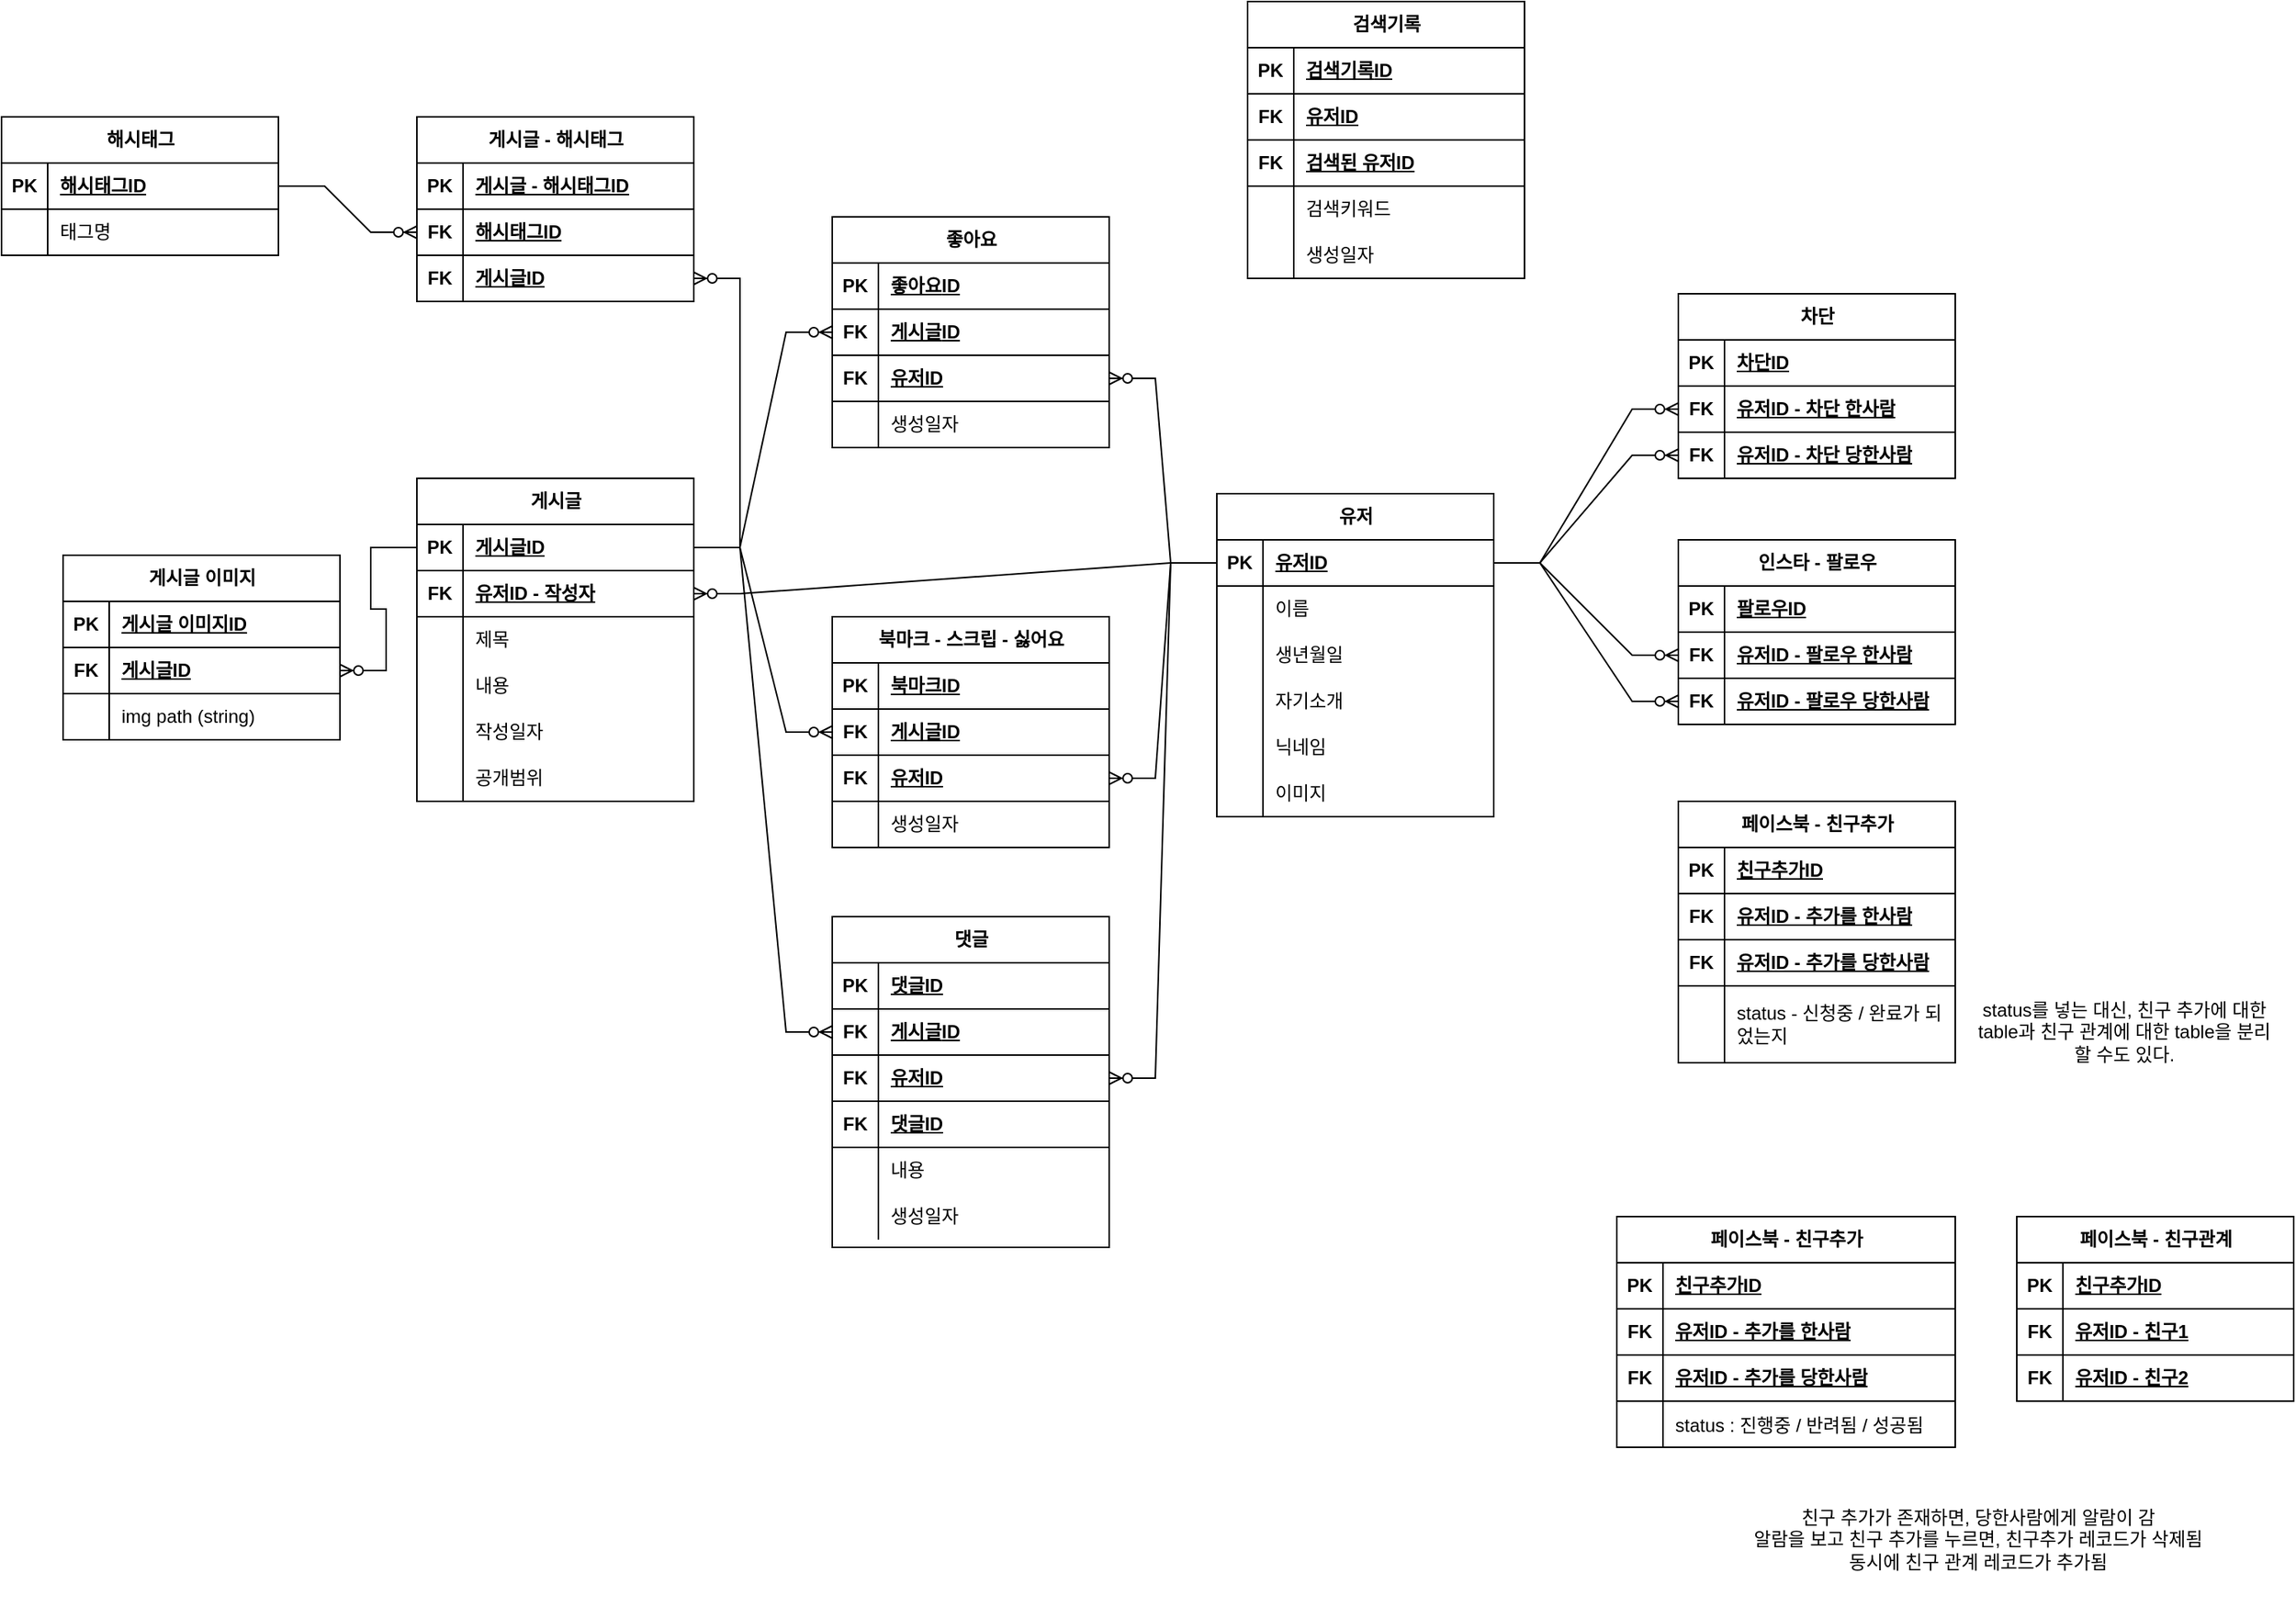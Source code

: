 <mxfile version="24.9.1">
  <diagram name="페이지-1" id="17N1zg-gki21rwhID3pI">
    <mxGraphModel dx="1810" dy="1690" grid="1" gridSize="10" guides="1" tooltips="1" connect="1" arrows="1" fold="1" page="1" pageScale="1" pageWidth="827" pageHeight="1169" math="0" shadow="0">
      <root>
        <mxCell id="0" />
        <mxCell id="1" parent="0" />
        <mxCell id="ZFWg-xCBqaS0Y15ittJs-1" value="유저" style="shape=table;startSize=30;container=1;collapsible=1;childLayout=tableLayout;fixedRows=1;rowLines=0;fontStyle=1;align=center;resizeLast=1;html=1;" vertex="1" parent="1">
          <mxGeometry x="150" y="10" width="180" height="210" as="geometry" />
        </mxCell>
        <mxCell id="ZFWg-xCBqaS0Y15ittJs-2" value="" style="shape=tableRow;horizontal=0;startSize=0;swimlaneHead=0;swimlaneBody=0;fillColor=none;collapsible=0;dropTarget=0;points=[[0,0.5],[1,0.5]];portConstraint=eastwest;top=0;left=0;right=0;bottom=1;" vertex="1" parent="ZFWg-xCBqaS0Y15ittJs-1">
          <mxGeometry y="30" width="180" height="30" as="geometry" />
        </mxCell>
        <mxCell id="ZFWg-xCBqaS0Y15ittJs-3" value="PK" style="shape=partialRectangle;connectable=0;fillColor=none;top=0;left=0;bottom=0;right=0;fontStyle=1;overflow=hidden;whiteSpace=wrap;html=1;" vertex="1" parent="ZFWg-xCBqaS0Y15ittJs-2">
          <mxGeometry width="30" height="30" as="geometry">
            <mxRectangle width="30" height="30" as="alternateBounds" />
          </mxGeometry>
        </mxCell>
        <mxCell id="ZFWg-xCBqaS0Y15ittJs-4" value="유저ID" style="shape=partialRectangle;connectable=0;fillColor=none;top=0;left=0;bottom=0;right=0;align=left;spacingLeft=6;fontStyle=5;overflow=hidden;whiteSpace=wrap;html=1;" vertex="1" parent="ZFWg-xCBqaS0Y15ittJs-2">
          <mxGeometry x="30" width="150" height="30" as="geometry">
            <mxRectangle width="150" height="30" as="alternateBounds" />
          </mxGeometry>
        </mxCell>
        <mxCell id="ZFWg-xCBqaS0Y15ittJs-5" value="" style="shape=tableRow;horizontal=0;startSize=0;swimlaneHead=0;swimlaneBody=0;fillColor=none;collapsible=0;dropTarget=0;points=[[0,0.5],[1,0.5]];portConstraint=eastwest;top=0;left=0;right=0;bottom=0;" vertex="1" parent="ZFWg-xCBqaS0Y15ittJs-1">
          <mxGeometry y="60" width="180" height="30" as="geometry" />
        </mxCell>
        <mxCell id="ZFWg-xCBqaS0Y15ittJs-6" value="" style="shape=partialRectangle;connectable=0;fillColor=none;top=0;left=0;bottom=0;right=0;editable=1;overflow=hidden;whiteSpace=wrap;html=1;" vertex="1" parent="ZFWg-xCBqaS0Y15ittJs-5">
          <mxGeometry width="30" height="30" as="geometry">
            <mxRectangle width="30" height="30" as="alternateBounds" />
          </mxGeometry>
        </mxCell>
        <mxCell id="ZFWg-xCBqaS0Y15ittJs-7" value="이름" style="shape=partialRectangle;connectable=0;fillColor=none;top=0;left=0;bottom=0;right=0;align=left;spacingLeft=6;overflow=hidden;whiteSpace=wrap;html=1;" vertex="1" parent="ZFWg-xCBqaS0Y15ittJs-5">
          <mxGeometry x="30" width="150" height="30" as="geometry">
            <mxRectangle width="150" height="30" as="alternateBounds" />
          </mxGeometry>
        </mxCell>
        <mxCell id="ZFWg-xCBqaS0Y15ittJs-14" value="" style="shape=tableRow;horizontal=0;startSize=0;swimlaneHead=0;swimlaneBody=0;fillColor=none;collapsible=0;dropTarget=0;points=[[0,0.5],[1,0.5]];portConstraint=eastwest;top=0;left=0;right=0;bottom=0;" vertex="1" parent="ZFWg-xCBqaS0Y15ittJs-1">
          <mxGeometry y="90" width="180" height="30" as="geometry" />
        </mxCell>
        <mxCell id="ZFWg-xCBqaS0Y15ittJs-15" value="" style="shape=partialRectangle;connectable=0;fillColor=none;top=0;left=0;bottom=0;right=0;editable=1;overflow=hidden;whiteSpace=wrap;html=1;" vertex="1" parent="ZFWg-xCBqaS0Y15ittJs-14">
          <mxGeometry width="30" height="30" as="geometry">
            <mxRectangle width="30" height="30" as="alternateBounds" />
          </mxGeometry>
        </mxCell>
        <mxCell id="ZFWg-xCBqaS0Y15ittJs-16" value="생년월일" style="shape=partialRectangle;connectable=0;fillColor=none;top=0;left=0;bottom=0;right=0;align=left;spacingLeft=6;overflow=hidden;whiteSpace=wrap;html=1;" vertex="1" parent="ZFWg-xCBqaS0Y15ittJs-14">
          <mxGeometry x="30" width="150" height="30" as="geometry">
            <mxRectangle width="150" height="30" as="alternateBounds" />
          </mxGeometry>
        </mxCell>
        <mxCell id="ZFWg-xCBqaS0Y15ittJs-17" value="" style="shape=tableRow;horizontal=0;startSize=0;swimlaneHead=0;swimlaneBody=0;fillColor=none;collapsible=0;dropTarget=0;points=[[0,0.5],[1,0.5]];portConstraint=eastwest;top=0;left=0;right=0;bottom=0;" vertex="1" parent="ZFWg-xCBqaS0Y15ittJs-1">
          <mxGeometry y="120" width="180" height="30" as="geometry" />
        </mxCell>
        <mxCell id="ZFWg-xCBqaS0Y15ittJs-18" value="" style="shape=partialRectangle;connectable=0;fillColor=none;top=0;left=0;bottom=0;right=0;editable=1;overflow=hidden;whiteSpace=wrap;html=1;" vertex="1" parent="ZFWg-xCBqaS0Y15ittJs-17">
          <mxGeometry width="30" height="30" as="geometry">
            <mxRectangle width="30" height="30" as="alternateBounds" />
          </mxGeometry>
        </mxCell>
        <mxCell id="ZFWg-xCBqaS0Y15ittJs-19" value="자기소개" style="shape=partialRectangle;connectable=0;fillColor=none;top=0;left=0;bottom=0;right=0;align=left;spacingLeft=6;overflow=hidden;whiteSpace=wrap;html=1;" vertex="1" parent="ZFWg-xCBqaS0Y15ittJs-17">
          <mxGeometry x="30" width="150" height="30" as="geometry">
            <mxRectangle width="150" height="30" as="alternateBounds" />
          </mxGeometry>
        </mxCell>
        <mxCell id="ZFWg-xCBqaS0Y15ittJs-8" value="" style="shape=tableRow;horizontal=0;startSize=0;swimlaneHead=0;swimlaneBody=0;fillColor=none;collapsible=0;dropTarget=0;points=[[0,0.5],[1,0.5]];portConstraint=eastwest;top=0;left=0;right=0;bottom=0;" vertex="1" parent="ZFWg-xCBqaS0Y15ittJs-1">
          <mxGeometry y="150" width="180" height="30" as="geometry" />
        </mxCell>
        <mxCell id="ZFWg-xCBqaS0Y15ittJs-9" value="" style="shape=partialRectangle;connectable=0;fillColor=none;top=0;left=0;bottom=0;right=0;editable=1;overflow=hidden;whiteSpace=wrap;html=1;" vertex="1" parent="ZFWg-xCBqaS0Y15ittJs-8">
          <mxGeometry width="30" height="30" as="geometry">
            <mxRectangle width="30" height="30" as="alternateBounds" />
          </mxGeometry>
        </mxCell>
        <mxCell id="ZFWg-xCBqaS0Y15ittJs-10" value="닉네임" style="shape=partialRectangle;connectable=0;fillColor=none;top=0;left=0;bottom=0;right=0;align=left;spacingLeft=6;overflow=hidden;whiteSpace=wrap;html=1;" vertex="1" parent="ZFWg-xCBqaS0Y15ittJs-8">
          <mxGeometry x="30" width="150" height="30" as="geometry">
            <mxRectangle width="150" height="30" as="alternateBounds" />
          </mxGeometry>
        </mxCell>
        <mxCell id="ZFWg-xCBqaS0Y15ittJs-11" value="" style="shape=tableRow;horizontal=0;startSize=0;swimlaneHead=0;swimlaneBody=0;fillColor=none;collapsible=0;dropTarget=0;points=[[0,0.5],[1,0.5]];portConstraint=eastwest;top=0;left=0;right=0;bottom=0;" vertex="1" parent="ZFWg-xCBqaS0Y15ittJs-1">
          <mxGeometry y="180" width="180" height="30" as="geometry" />
        </mxCell>
        <mxCell id="ZFWg-xCBqaS0Y15ittJs-12" value="" style="shape=partialRectangle;connectable=0;fillColor=none;top=0;left=0;bottom=0;right=0;editable=1;overflow=hidden;whiteSpace=wrap;html=1;" vertex="1" parent="ZFWg-xCBqaS0Y15ittJs-11">
          <mxGeometry width="30" height="30" as="geometry">
            <mxRectangle width="30" height="30" as="alternateBounds" />
          </mxGeometry>
        </mxCell>
        <mxCell id="ZFWg-xCBqaS0Y15ittJs-13" value="이미지" style="shape=partialRectangle;connectable=0;fillColor=none;top=0;left=0;bottom=0;right=0;align=left;spacingLeft=6;overflow=hidden;whiteSpace=wrap;html=1;" vertex="1" parent="ZFWg-xCBqaS0Y15ittJs-11">
          <mxGeometry x="30" width="150" height="30" as="geometry">
            <mxRectangle width="150" height="30" as="alternateBounds" />
          </mxGeometry>
        </mxCell>
        <mxCell id="ZFWg-xCBqaS0Y15ittJs-20" value="인스타 - 팔로우" style="shape=table;startSize=30;container=1;collapsible=1;childLayout=tableLayout;fixedRows=1;rowLines=0;fontStyle=1;align=center;resizeLast=1;html=1;" vertex="1" parent="1">
          <mxGeometry x="450" y="40" width="180" height="120" as="geometry" />
        </mxCell>
        <mxCell id="ZFWg-xCBqaS0Y15ittJs-21" value="" style="shape=tableRow;horizontal=0;startSize=0;swimlaneHead=0;swimlaneBody=0;fillColor=none;collapsible=0;dropTarget=0;points=[[0,0.5],[1,0.5]];portConstraint=eastwest;top=0;left=0;right=0;bottom=1;" vertex="1" parent="ZFWg-xCBqaS0Y15ittJs-20">
          <mxGeometry y="30" width="180" height="30" as="geometry" />
        </mxCell>
        <mxCell id="ZFWg-xCBqaS0Y15ittJs-22" value="PK" style="shape=partialRectangle;connectable=0;fillColor=none;top=0;left=0;bottom=0;right=0;fontStyle=1;overflow=hidden;whiteSpace=wrap;html=1;" vertex="1" parent="ZFWg-xCBqaS0Y15ittJs-21">
          <mxGeometry width="30" height="30" as="geometry">
            <mxRectangle width="30" height="30" as="alternateBounds" />
          </mxGeometry>
        </mxCell>
        <mxCell id="ZFWg-xCBqaS0Y15ittJs-23" value="팔로우ID" style="shape=partialRectangle;connectable=0;fillColor=none;top=0;left=0;bottom=0;right=0;align=left;spacingLeft=6;fontStyle=5;overflow=hidden;whiteSpace=wrap;html=1;" vertex="1" parent="ZFWg-xCBqaS0Y15ittJs-21">
          <mxGeometry x="30" width="150" height="30" as="geometry">
            <mxRectangle width="150" height="30" as="alternateBounds" />
          </mxGeometry>
        </mxCell>
        <mxCell id="ZFWg-xCBqaS0Y15ittJs-33" value="" style="shape=tableRow;horizontal=0;startSize=0;swimlaneHead=0;swimlaneBody=0;fillColor=none;collapsible=0;dropTarget=0;points=[[0,0.5],[1,0.5]];portConstraint=eastwest;top=0;left=0;right=0;bottom=1;" vertex="1" parent="ZFWg-xCBqaS0Y15ittJs-20">
          <mxGeometry y="60" width="180" height="30" as="geometry" />
        </mxCell>
        <mxCell id="ZFWg-xCBqaS0Y15ittJs-34" value="FK" style="shape=partialRectangle;connectable=0;fillColor=none;top=0;left=0;bottom=0;right=0;fontStyle=1;overflow=hidden;whiteSpace=wrap;html=1;" vertex="1" parent="ZFWg-xCBqaS0Y15ittJs-33">
          <mxGeometry width="30" height="30" as="geometry">
            <mxRectangle width="30" height="30" as="alternateBounds" />
          </mxGeometry>
        </mxCell>
        <mxCell id="ZFWg-xCBqaS0Y15ittJs-35" value="유저ID - 팔로우 한사람" style="shape=partialRectangle;connectable=0;fillColor=none;top=0;left=0;bottom=0;right=0;align=left;spacingLeft=6;fontStyle=5;overflow=hidden;whiteSpace=wrap;html=1;" vertex="1" parent="ZFWg-xCBqaS0Y15ittJs-33">
          <mxGeometry x="30" width="150" height="30" as="geometry">
            <mxRectangle width="150" height="30" as="alternateBounds" />
          </mxGeometry>
        </mxCell>
        <mxCell id="ZFWg-xCBqaS0Y15ittJs-36" value="" style="shape=tableRow;horizontal=0;startSize=0;swimlaneHead=0;swimlaneBody=0;fillColor=none;collapsible=0;dropTarget=0;points=[[0,0.5],[1,0.5]];portConstraint=eastwest;top=0;left=0;right=0;bottom=1;" vertex="1" parent="ZFWg-xCBqaS0Y15ittJs-20">
          <mxGeometry y="90" width="180" height="30" as="geometry" />
        </mxCell>
        <mxCell id="ZFWg-xCBqaS0Y15ittJs-37" value="FK" style="shape=partialRectangle;connectable=0;fillColor=none;top=0;left=0;bottom=0;right=0;fontStyle=1;overflow=hidden;whiteSpace=wrap;html=1;" vertex="1" parent="ZFWg-xCBqaS0Y15ittJs-36">
          <mxGeometry width="30" height="30" as="geometry">
            <mxRectangle width="30" height="30" as="alternateBounds" />
          </mxGeometry>
        </mxCell>
        <mxCell id="ZFWg-xCBqaS0Y15ittJs-38" value="유저ID - 팔로우 당한사람" style="shape=partialRectangle;connectable=0;fillColor=none;top=0;left=0;bottom=0;right=0;align=left;spacingLeft=6;fontStyle=5;overflow=hidden;whiteSpace=wrap;html=1;" vertex="1" parent="ZFWg-xCBqaS0Y15ittJs-36">
          <mxGeometry x="30" width="150" height="30" as="geometry">
            <mxRectangle width="150" height="30" as="alternateBounds" />
          </mxGeometry>
        </mxCell>
        <mxCell id="ZFWg-xCBqaS0Y15ittJs-39" value="" style="edgeStyle=entityRelationEdgeStyle;fontSize=12;html=1;endArrow=ERzeroToMany;endFill=1;rounded=0;exitX=1;exitY=0.5;exitDx=0;exitDy=0;entryX=0;entryY=0.5;entryDx=0;entryDy=0;" edge="1" parent="1" source="ZFWg-xCBqaS0Y15ittJs-2" target="ZFWg-xCBqaS0Y15ittJs-33">
          <mxGeometry width="100" height="100" relative="1" as="geometry">
            <mxPoint x="520" y="280" as="sourcePoint" />
            <mxPoint x="620" y="180" as="targetPoint" />
          </mxGeometry>
        </mxCell>
        <mxCell id="ZFWg-xCBqaS0Y15ittJs-40" value="" style="edgeStyle=entityRelationEdgeStyle;fontSize=12;html=1;endArrow=ERzeroToMany;endFill=1;rounded=0;exitX=1;exitY=0.5;exitDx=0;exitDy=0;entryX=0;entryY=0.5;entryDx=0;entryDy=0;" edge="1" parent="1" source="ZFWg-xCBqaS0Y15ittJs-2" target="ZFWg-xCBqaS0Y15ittJs-36">
          <mxGeometry width="100" height="100" relative="1" as="geometry">
            <mxPoint x="360" y="215" as="sourcePoint" />
            <mxPoint x="460" y="215" as="targetPoint" />
          </mxGeometry>
        </mxCell>
        <mxCell id="ZFWg-xCBqaS0Y15ittJs-41" value="페이스북 - 친구추가" style="shape=table;startSize=30;container=1;collapsible=1;childLayout=tableLayout;fixedRows=1;rowLines=0;fontStyle=1;align=center;resizeLast=1;html=1;" vertex="1" parent="1">
          <mxGeometry x="450" y="210" width="180" height="170" as="geometry" />
        </mxCell>
        <mxCell id="ZFWg-xCBqaS0Y15ittJs-42" value="" style="shape=tableRow;horizontal=0;startSize=0;swimlaneHead=0;swimlaneBody=0;fillColor=none;collapsible=0;dropTarget=0;points=[[0,0.5],[1,0.5]];portConstraint=eastwest;top=0;left=0;right=0;bottom=1;" vertex="1" parent="ZFWg-xCBqaS0Y15ittJs-41">
          <mxGeometry y="30" width="180" height="30" as="geometry" />
        </mxCell>
        <mxCell id="ZFWg-xCBqaS0Y15ittJs-43" value="PK" style="shape=partialRectangle;connectable=0;fillColor=none;top=0;left=0;bottom=0;right=0;fontStyle=1;overflow=hidden;whiteSpace=wrap;html=1;" vertex="1" parent="ZFWg-xCBqaS0Y15ittJs-42">
          <mxGeometry width="30" height="30" as="geometry">
            <mxRectangle width="30" height="30" as="alternateBounds" />
          </mxGeometry>
        </mxCell>
        <mxCell id="ZFWg-xCBqaS0Y15ittJs-44" value="친구추가ID" style="shape=partialRectangle;connectable=0;fillColor=none;top=0;left=0;bottom=0;right=0;align=left;spacingLeft=6;fontStyle=5;overflow=hidden;whiteSpace=wrap;html=1;" vertex="1" parent="ZFWg-xCBqaS0Y15ittJs-42">
          <mxGeometry x="30" width="150" height="30" as="geometry">
            <mxRectangle width="150" height="30" as="alternateBounds" />
          </mxGeometry>
        </mxCell>
        <mxCell id="ZFWg-xCBqaS0Y15ittJs-45" value="" style="shape=tableRow;horizontal=0;startSize=0;swimlaneHead=0;swimlaneBody=0;fillColor=none;collapsible=0;dropTarget=0;points=[[0,0.5],[1,0.5]];portConstraint=eastwest;top=0;left=0;right=0;bottom=1;" vertex="1" parent="ZFWg-xCBqaS0Y15ittJs-41">
          <mxGeometry y="60" width="180" height="30" as="geometry" />
        </mxCell>
        <mxCell id="ZFWg-xCBqaS0Y15ittJs-46" value="FK" style="shape=partialRectangle;connectable=0;fillColor=none;top=0;left=0;bottom=0;right=0;fontStyle=1;overflow=hidden;whiteSpace=wrap;html=1;" vertex="1" parent="ZFWg-xCBqaS0Y15ittJs-45">
          <mxGeometry width="30" height="30" as="geometry">
            <mxRectangle width="30" height="30" as="alternateBounds" />
          </mxGeometry>
        </mxCell>
        <mxCell id="ZFWg-xCBqaS0Y15ittJs-47" value="유저ID - 추가를 한사람" style="shape=partialRectangle;connectable=0;fillColor=none;top=0;left=0;bottom=0;right=0;align=left;spacingLeft=6;fontStyle=5;overflow=hidden;whiteSpace=wrap;html=1;" vertex="1" parent="ZFWg-xCBqaS0Y15ittJs-45">
          <mxGeometry x="30" width="150" height="30" as="geometry">
            <mxRectangle width="150" height="30" as="alternateBounds" />
          </mxGeometry>
        </mxCell>
        <mxCell id="ZFWg-xCBqaS0Y15ittJs-48" value="" style="shape=tableRow;horizontal=0;startSize=0;swimlaneHead=0;swimlaneBody=0;fillColor=none;collapsible=0;dropTarget=0;points=[[0,0.5],[1,0.5]];portConstraint=eastwest;top=0;left=0;right=0;bottom=1;" vertex="1" parent="ZFWg-xCBqaS0Y15ittJs-41">
          <mxGeometry y="90" width="180" height="30" as="geometry" />
        </mxCell>
        <mxCell id="ZFWg-xCBqaS0Y15ittJs-49" value="FK" style="shape=partialRectangle;connectable=0;fillColor=none;top=0;left=0;bottom=0;right=0;fontStyle=1;overflow=hidden;whiteSpace=wrap;html=1;" vertex="1" parent="ZFWg-xCBqaS0Y15ittJs-48">
          <mxGeometry width="30" height="30" as="geometry">
            <mxRectangle width="30" height="30" as="alternateBounds" />
          </mxGeometry>
        </mxCell>
        <mxCell id="ZFWg-xCBqaS0Y15ittJs-50" value="유저ID - 추가를 당한사람" style="shape=partialRectangle;connectable=0;fillColor=none;top=0;left=0;bottom=0;right=0;align=left;spacingLeft=6;fontStyle=5;overflow=hidden;whiteSpace=wrap;html=1;" vertex="1" parent="ZFWg-xCBqaS0Y15ittJs-48">
          <mxGeometry x="30" width="150" height="30" as="geometry">
            <mxRectangle width="150" height="30" as="alternateBounds" />
          </mxGeometry>
        </mxCell>
        <mxCell id="ZFWg-xCBqaS0Y15ittJs-51" value="" style="shape=tableRow;horizontal=0;startSize=0;swimlaneHead=0;swimlaneBody=0;fillColor=none;collapsible=0;dropTarget=0;points=[[0,0.5],[1,0.5]];portConstraint=eastwest;top=0;left=0;right=0;bottom=0;" vertex="1" parent="ZFWg-xCBqaS0Y15ittJs-41">
          <mxGeometry y="120" width="180" height="50" as="geometry" />
        </mxCell>
        <mxCell id="ZFWg-xCBqaS0Y15ittJs-52" value="" style="shape=partialRectangle;connectable=0;fillColor=none;top=0;left=0;bottom=0;right=0;editable=1;overflow=hidden;whiteSpace=wrap;html=1;" vertex="1" parent="ZFWg-xCBqaS0Y15ittJs-51">
          <mxGeometry width="30" height="50" as="geometry">
            <mxRectangle width="30" height="50" as="alternateBounds" />
          </mxGeometry>
        </mxCell>
        <mxCell id="ZFWg-xCBqaS0Y15ittJs-53" value="status - 신청중 / 완료가 되었는지" style="shape=partialRectangle;connectable=0;fillColor=none;top=0;left=0;bottom=0;right=0;align=left;spacingLeft=6;overflow=hidden;whiteSpace=wrap;html=1;" vertex="1" parent="ZFWg-xCBqaS0Y15ittJs-51">
          <mxGeometry x="30" width="150" height="50" as="geometry">
            <mxRectangle width="150" height="50" as="alternateBounds" />
          </mxGeometry>
        </mxCell>
        <mxCell id="ZFWg-xCBqaS0Y15ittJs-61" value="status를 넣는 대신, 친구 추가에 대한 table과 친구 관계에 대한 table을 분리할 수도 있다." style="text;html=1;align=center;verticalAlign=middle;whiteSpace=wrap;rounded=0;" vertex="1" parent="1">
          <mxGeometry x="640" y="310" width="200" height="100" as="geometry" />
        </mxCell>
        <mxCell id="ZFWg-xCBqaS0Y15ittJs-62" value="페이스북 - 친구추가" style="shape=table;startSize=30;container=1;collapsible=1;childLayout=tableLayout;fixedRows=1;rowLines=0;fontStyle=1;align=center;resizeLast=1;html=1;" vertex="1" parent="1">
          <mxGeometry x="410" y="480" width="220" height="150" as="geometry" />
        </mxCell>
        <mxCell id="ZFWg-xCBqaS0Y15ittJs-63" value="" style="shape=tableRow;horizontal=0;startSize=0;swimlaneHead=0;swimlaneBody=0;fillColor=none;collapsible=0;dropTarget=0;points=[[0,0.5],[1,0.5]];portConstraint=eastwest;top=0;left=0;right=0;bottom=1;" vertex="1" parent="ZFWg-xCBqaS0Y15ittJs-62">
          <mxGeometry y="30" width="220" height="30" as="geometry" />
        </mxCell>
        <mxCell id="ZFWg-xCBqaS0Y15ittJs-64" value="PK" style="shape=partialRectangle;connectable=0;fillColor=none;top=0;left=0;bottom=0;right=0;fontStyle=1;overflow=hidden;whiteSpace=wrap;html=1;" vertex="1" parent="ZFWg-xCBqaS0Y15ittJs-63">
          <mxGeometry width="30" height="30" as="geometry">
            <mxRectangle width="30" height="30" as="alternateBounds" />
          </mxGeometry>
        </mxCell>
        <mxCell id="ZFWg-xCBqaS0Y15ittJs-65" value="친구추가ID" style="shape=partialRectangle;connectable=0;fillColor=none;top=0;left=0;bottom=0;right=0;align=left;spacingLeft=6;fontStyle=5;overflow=hidden;whiteSpace=wrap;html=1;" vertex="1" parent="ZFWg-xCBqaS0Y15ittJs-63">
          <mxGeometry x="30" width="190" height="30" as="geometry">
            <mxRectangle width="190" height="30" as="alternateBounds" />
          </mxGeometry>
        </mxCell>
        <mxCell id="ZFWg-xCBqaS0Y15ittJs-66" value="" style="shape=tableRow;horizontal=0;startSize=0;swimlaneHead=0;swimlaneBody=0;fillColor=none;collapsible=0;dropTarget=0;points=[[0,0.5],[1,0.5]];portConstraint=eastwest;top=0;left=0;right=0;bottom=1;" vertex="1" parent="ZFWg-xCBqaS0Y15ittJs-62">
          <mxGeometry y="60" width="220" height="30" as="geometry" />
        </mxCell>
        <mxCell id="ZFWg-xCBqaS0Y15ittJs-67" value="FK" style="shape=partialRectangle;connectable=0;fillColor=none;top=0;left=0;bottom=0;right=0;fontStyle=1;overflow=hidden;whiteSpace=wrap;html=1;" vertex="1" parent="ZFWg-xCBqaS0Y15ittJs-66">
          <mxGeometry width="30" height="30" as="geometry">
            <mxRectangle width="30" height="30" as="alternateBounds" />
          </mxGeometry>
        </mxCell>
        <mxCell id="ZFWg-xCBqaS0Y15ittJs-68" value="유저ID - 추가를 한사람" style="shape=partialRectangle;connectable=0;fillColor=none;top=0;left=0;bottom=0;right=0;align=left;spacingLeft=6;fontStyle=5;overflow=hidden;whiteSpace=wrap;html=1;" vertex="1" parent="ZFWg-xCBqaS0Y15ittJs-66">
          <mxGeometry x="30" width="190" height="30" as="geometry">
            <mxRectangle width="190" height="30" as="alternateBounds" />
          </mxGeometry>
        </mxCell>
        <mxCell id="ZFWg-xCBqaS0Y15ittJs-69" value="" style="shape=tableRow;horizontal=0;startSize=0;swimlaneHead=0;swimlaneBody=0;fillColor=none;collapsible=0;dropTarget=0;points=[[0,0.5],[1,0.5]];portConstraint=eastwest;top=0;left=0;right=0;bottom=1;" vertex="1" parent="ZFWg-xCBqaS0Y15ittJs-62">
          <mxGeometry y="90" width="220" height="30" as="geometry" />
        </mxCell>
        <mxCell id="ZFWg-xCBqaS0Y15ittJs-70" value="FK" style="shape=partialRectangle;connectable=0;fillColor=none;top=0;left=0;bottom=0;right=0;fontStyle=1;overflow=hidden;whiteSpace=wrap;html=1;" vertex="1" parent="ZFWg-xCBqaS0Y15ittJs-69">
          <mxGeometry width="30" height="30" as="geometry">
            <mxRectangle width="30" height="30" as="alternateBounds" />
          </mxGeometry>
        </mxCell>
        <mxCell id="ZFWg-xCBqaS0Y15ittJs-71" value="유저ID - 추가를 당한사람" style="shape=partialRectangle;connectable=0;fillColor=none;top=0;left=0;bottom=0;right=0;align=left;spacingLeft=6;fontStyle=5;overflow=hidden;whiteSpace=wrap;html=1;" vertex="1" parent="ZFWg-xCBqaS0Y15ittJs-69">
          <mxGeometry x="30" width="190" height="30" as="geometry">
            <mxRectangle width="190" height="30" as="alternateBounds" />
          </mxGeometry>
        </mxCell>
        <mxCell id="ZFWg-xCBqaS0Y15ittJs-94" value="" style="shape=tableRow;horizontal=0;startSize=0;swimlaneHead=0;swimlaneBody=0;fillColor=none;collapsible=0;dropTarget=0;points=[[0,0.5],[1,0.5]];portConstraint=eastwest;top=0;left=0;right=0;bottom=0;" vertex="1" parent="ZFWg-xCBqaS0Y15ittJs-62">
          <mxGeometry y="120" width="220" height="30" as="geometry" />
        </mxCell>
        <mxCell id="ZFWg-xCBqaS0Y15ittJs-95" value="" style="shape=partialRectangle;connectable=0;fillColor=none;top=0;left=0;bottom=0;right=0;editable=1;overflow=hidden;" vertex="1" parent="ZFWg-xCBqaS0Y15ittJs-94">
          <mxGeometry width="30" height="30" as="geometry">
            <mxRectangle width="30" height="30" as="alternateBounds" />
          </mxGeometry>
        </mxCell>
        <mxCell id="ZFWg-xCBqaS0Y15ittJs-96" value="status : 진행중 / 반려됨 / 성공됨" style="shape=partialRectangle;connectable=0;fillColor=none;top=0;left=0;bottom=0;right=0;align=left;spacingLeft=6;overflow=hidden;" vertex="1" parent="ZFWg-xCBqaS0Y15ittJs-94">
          <mxGeometry x="30" width="190" height="30" as="geometry">
            <mxRectangle width="190" height="30" as="alternateBounds" />
          </mxGeometry>
        </mxCell>
        <mxCell id="ZFWg-xCBqaS0Y15ittJs-82" value="페이스북 - 친구관계" style="shape=table;startSize=30;container=1;collapsible=1;childLayout=tableLayout;fixedRows=1;rowLines=0;fontStyle=1;align=center;resizeLast=1;html=1;" vertex="1" parent="1">
          <mxGeometry x="670" y="480" width="180" height="120" as="geometry" />
        </mxCell>
        <mxCell id="ZFWg-xCBqaS0Y15ittJs-83" value="" style="shape=tableRow;horizontal=0;startSize=0;swimlaneHead=0;swimlaneBody=0;fillColor=none;collapsible=0;dropTarget=0;points=[[0,0.5],[1,0.5]];portConstraint=eastwest;top=0;left=0;right=0;bottom=1;" vertex="1" parent="ZFWg-xCBqaS0Y15ittJs-82">
          <mxGeometry y="30" width="180" height="30" as="geometry" />
        </mxCell>
        <mxCell id="ZFWg-xCBqaS0Y15ittJs-84" value="PK" style="shape=partialRectangle;connectable=0;fillColor=none;top=0;left=0;bottom=0;right=0;fontStyle=1;overflow=hidden;whiteSpace=wrap;html=1;" vertex="1" parent="ZFWg-xCBqaS0Y15ittJs-83">
          <mxGeometry width="30" height="30" as="geometry">
            <mxRectangle width="30" height="30" as="alternateBounds" />
          </mxGeometry>
        </mxCell>
        <mxCell id="ZFWg-xCBqaS0Y15ittJs-85" value="친구추가ID" style="shape=partialRectangle;connectable=0;fillColor=none;top=0;left=0;bottom=0;right=0;align=left;spacingLeft=6;fontStyle=5;overflow=hidden;whiteSpace=wrap;html=1;" vertex="1" parent="ZFWg-xCBqaS0Y15ittJs-83">
          <mxGeometry x="30" width="150" height="30" as="geometry">
            <mxRectangle width="150" height="30" as="alternateBounds" />
          </mxGeometry>
        </mxCell>
        <mxCell id="ZFWg-xCBqaS0Y15ittJs-86" value="" style="shape=tableRow;horizontal=0;startSize=0;swimlaneHead=0;swimlaneBody=0;fillColor=none;collapsible=0;dropTarget=0;points=[[0,0.5],[1,0.5]];portConstraint=eastwest;top=0;left=0;right=0;bottom=1;" vertex="1" parent="ZFWg-xCBqaS0Y15ittJs-82">
          <mxGeometry y="60" width="180" height="30" as="geometry" />
        </mxCell>
        <mxCell id="ZFWg-xCBqaS0Y15ittJs-87" value="FK" style="shape=partialRectangle;connectable=0;fillColor=none;top=0;left=0;bottom=0;right=0;fontStyle=1;overflow=hidden;whiteSpace=wrap;html=1;" vertex="1" parent="ZFWg-xCBqaS0Y15ittJs-86">
          <mxGeometry width="30" height="30" as="geometry">
            <mxRectangle width="30" height="30" as="alternateBounds" />
          </mxGeometry>
        </mxCell>
        <mxCell id="ZFWg-xCBqaS0Y15ittJs-88" value="유저ID - 친구1" style="shape=partialRectangle;connectable=0;fillColor=none;top=0;left=0;bottom=0;right=0;align=left;spacingLeft=6;fontStyle=5;overflow=hidden;whiteSpace=wrap;html=1;" vertex="1" parent="ZFWg-xCBqaS0Y15ittJs-86">
          <mxGeometry x="30" width="150" height="30" as="geometry">
            <mxRectangle width="150" height="30" as="alternateBounds" />
          </mxGeometry>
        </mxCell>
        <mxCell id="ZFWg-xCBqaS0Y15ittJs-89" value="" style="shape=tableRow;horizontal=0;startSize=0;swimlaneHead=0;swimlaneBody=0;fillColor=none;collapsible=0;dropTarget=0;points=[[0,0.5],[1,0.5]];portConstraint=eastwest;top=0;left=0;right=0;bottom=1;" vertex="1" parent="ZFWg-xCBqaS0Y15ittJs-82">
          <mxGeometry y="90" width="180" height="30" as="geometry" />
        </mxCell>
        <mxCell id="ZFWg-xCBqaS0Y15ittJs-90" value="FK" style="shape=partialRectangle;connectable=0;fillColor=none;top=0;left=0;bottom=0;right=0;fontStyle=1;overflow=hidden;whiteSpace=wrap;html=1;" vertex="1" parent="ZFWg-xCBqaS0Y15ittJs-89">
          <mxGeometry width="30" height="30" as="geometry">
            <mxRectangle width="30" height="30" as="alternateBounds" />
          </mxGeometry>
        </mxCell>
        <mxCell id="ZFWg-xCBqaS0Y15ittJs-91" value="유저ID - 친구2" style="shape=partialRectangle;connectable=0;fillColor=none;top=0;left=0;bottom=0;right=0;align=left;spacingLeft=6;fontStyle=5;overflow=hidden;whiteSpace=wrap;html=1;" vertex="1" parent="ZFWg-xCBqaS0Y15ittJs-89">
          <mxGeometry x="30" width="150" height="30" as="geometry">
            <mxRectangle width="150" height="30" as="alternateBounds" />
          </mxGeometry>
        </mxCell>
        <mxCell id="ZFWg-xCBqaS0Y15ittJs-93" value="친구 추가가 존재하면, 당한사람에게 알람이 감&lt;div&gt;알람을 보고 친구 추가를 누르면, 친구추가 레코드가 삭제됨&lt;/div&gt;&lt;div&gt;동시에 친구 관계 레코드가 추가됨&lt;/div&gt;" style="text;html=1;align=center;verticalAlign=middle;whiteSpace=wrap;rounded=0;" vertex="1" parent="1">
          <mxGeometry x="450" y="640" width="390" height="100" as="geometry" />
        </mxCell>
        <mxCell id="ZFWg-xCBqaS0Y15ittJs-97" value="게시글" style="shape=table;startSize=30;container=1;collapsible=1;childLayout=tableLayout;fixedRows=1;rowLines=0;fontStyle=1;align=center;resizeLast=1;html=1;" vertex="1" parent="1">
          <mxGeometry x="-370" width="180" height="210" as="geometry" />
        </mxCell>
        <mxCell id="ZFWg-xCBqaS0Y15ittJs-98" value="" style="shape=tableRow;horizontal=0;startSize=0;swimlaneHead=0;swimlaneBody=0;fillColor=none;collapsible=0;dropTarget=0;points=[[0,0.5],[1,0.5]];portConstraint=eastwest;top=0;left=0;right=0;bottom=1;" vertex="1" parent="ZFWg-xCBqaS0Y15ittJs-97">
          <mxGeometry y="30" width="180" height="30" as="geometry" />
        </mxCell>
        <mxCell id="ZFWg-xCBqaS0Y15ittJs-99" value="PK" style="shape=partialRectangle;connectable=0;fillColor=none;top=0;left=0;bottom=0;right=0;fontStyle=1;overflow=hidden;whiteSpace=wrap;html=1;" vertex="1" parent="ZFWg-xCBqaS0Y15ittJs-98">
          <mxGeometry width="30" height="30" as="geometry">
            <mxRectangle width="30" height="30" as="alternateBounds" />
          </mxGeometry>
        </mxCell>
        <mxCell id="ZFWg-xCBqaS0Y15ittJs-100" value="게시글ID" style="shape=partialRectangle;connectable=0;fillColor=none;top=0;left=0;bottom=0;right=0;align=left;spacingLeft=6;fontStyle=5;overflow=hidden;whiteSpace=wrap;html=1;" vertex="1" parent="ZFWg-xCBqaS0Y15ittJs-98">
          <mxGeometry x="30" width="150" height="30" as="geometry">
            <mxRectangle width="150" height="30" as="alternateBounds" />
          </mxGeometry>
        </mxCell>
        <mxCell id="ZFWg-xCBqaS0Y15ittJs-110" value="" style="shape=tableRow;horizontal=0;startSize=0;swimlaneHead=0;swimlaneBody=0;fillColor=none;collapsible=0;dropTarget=0;points=[[0,0.5],[1,0.5]];portConstraint=eastwest;top=0;left=0;right=0;bottom=1;" vertex="1" parent="ZFWg-xCBqaS0Y15ittJs-97">
          <mxGeometry y="60" width="180" height="30" as="geometry" />
        </mxCell>
        <mxCell id="ZFWg-xCBqaS0Y15ittJs-111" value="FK" style="shape=partialRectangle;connectable=0;fillColor=none;top=0;left=0;bottom=0;right=0;fontStyle=1;overflow=hidden;whiteSpace=wrap;html=1;" vertex="1" parent="ZFWg-xCBqaS0Y15ittJs-110">
          <mxGeometry width="30" height="30" as="geometry">
            <mxRectangle width="30" height="30" as="alternateBounds" />
          </mxGeometry>
        </mxCell>
        <mxCell id="ZFWg-xCBqaS0Y15ittJs-112" value="유저ID - 작성자" style="shape=partialRectangle;connectable=0;fillColor=none;top=0;left=0;bottom=0;right=0;align=left;spacingLeft=6;fontStyle=5;overflow=hidden;whiteSpace=wrap;html=1;" vertex="1" parent="ZFWg-xCBqaS0Y15ittJs-110">
          <mxGeometry x="30" width="150" height="30" as="geometry">
            <mxRectangle width="150" height="30" as="alternateBounds" />
          </mxGeometry>
        </mxCell>
        <mxCell id="ZFWg-xCBqaS0Y15ittJs-101" value="" style="shape=tableRow;horizontal=0;startSize=0;swimlaneHead=0;swimlaneBody=0;fillColor=none;collapsible=0;dropTarget=0;points=[[0,0.5],[1,0.5]];portConstraint=eastwest;top=0;left=0;right=0;bottom=0;" vertex="1" parent="ZFWg-xCBqaS0Y15ittJs-97">
          <mxGeometry y="90" width="180" height="30" as="geometry" />
        </mxCell>
        <mxCell id="ZFWg-xCBqaS0Y15ittJs-102" value="" style="shape=partialRectangle;connectable=0;fillColor=none;top=0;left=0;bottom=0;right=0;editable=1;overflow=hidden;whiteSpace=wrap;html=1;" vertex="1" parent="ZFWg-xCBqaS0Y15ittJs-101">
          <mxGeometry width="30" height="30" as="geometry">
            <mxRectangle width="30" height="30" as="alternateBounds" />
          </mxGeometry>
        </mxCell>
        <mxCell id="ZFWg-xCBqaS0Y15ittJs-103" value="제목" style="shape=partialRectangle;connectable=0;fillColor=none;top=0;left=0;bottom=0;right=0;align=left;spacingLeft=6;overflow=hidden;whiteSpace=wrap;html=1;" vertex="1" parent="ZFWg-xCBqaS0Y15ittJs-101">
          <mxGeometry x="30" width="150" height="30" as="geometry">
            <mxRectangle width="150" height="30" as="alternateBounds" />
          </mxGeometry>
        </mxCell>
        <mxCell id="ZFWg-xCBqaS0Y15ittJs-104" value="" style="shape=tableRow;horizontal=0;startSize=0;swimlaneHead=0;swimlaneBody=0;fillColor=none;collapsible=0;dropTarget=0;points=[[0,0.5],[1,0.5]];portConstraint=eastwest;top=0;left=0;right=0;bottom=0;" vertex="1" parent="ZFWg-xCBqaS0Y15ittJs-97">
          <mxGeometry y="120" width="180" height="30" as="geometry" />
        </mxCell>
        <mxCell id="ZFWg-xCBqaS0Y15ittJs-105" value="" style="shape=partialRectangle;connectable=0;fillColor=none;top=0;left=0;bottom=0;right=0;editable=1;overflow=hidden;whiteSpace=wrap;html=1;" vertex="1" parent="ZFWg-xCBqaS0Y15ittJs-104">
          <mxGeometry width="30" height="30" as="geometry">
            <mxRectangle width="30" height="30" as="alternateBounds" />
          </mxGeometry>
        </mxCell>
        <mxCell id="ZFWg-xCBqaS0Y15ittJs-106" value="내용" style="shape=partialRectangle;connectable=0;fillColor=none;top=0;left=0;bottom=0;right=0;align=left;spacingLeft=6;overflow=hidden;whiteSpace=wrap;html=1;" vertex="1" parent="ZFWg-xCBqaS0Y15ittJs-104">
          <mxGeometry x="30" width="150" height="30" as="geometry">
            <mxRectangle width="150" height="30" as="alternateBounds" />
          </mxGeometry>
        </mxCell>
        <mxCell id="ZFWg-xCBqaS0Y15ittJs-107" value="" style="shape=tableRow;horizontal=0;startSize=0;swimlaneHead=0;swimlaneBody=0;fillColor=none;collapsible=0;dropTarget=0;points=[[0,0.5],[1,0.5]];portConstraint=eastwest;top=0;left=0;right=0;bottom=0;" vertex="1" parent="ZFWg-xCBqaS0Y15ittJs-97">
          <mxGeometry y="150" width="180" height="30" as="geometry" />
        </mxCell>
        <mxCell id="ZFWg-xCBqaS0Y15ittJs-108" value="" style="shape=partialRectangle;connectable=0;fillColor=none;top=0;left=0;bottom=0;right=0;editable=1;overflow=hidden;whiteSpace=wrap;html=1;" vertex="1" parent="ZFWg-xCBqaS0Y15ittJs-107">
          <mxGeometry width="30" height="30" as="geometry">
            <mxRectangle width="30" height="30" as="alternateBounds" />
          </mxGeometry>
        </mxCell>
        <mxCell id="ZFWg-xCBqaS0Y15ittJs-109" value="작성일자" style="shape=partialRectangle;connectable=0;fillColor=none;top=0;left=0;bottom=0;right=0;align=left;spacingLeft=6;overflow=hidden;whiteSpace=wrap;html=1;" vertex="1" parent="ZFWg-xCBqaS0Y15ittJs-107">
          <mxGeometry x="30" width="150" height="30" as="geometry">
            <mxRectangle width="150" height="30" as="alternateBounds" />
          </mxGeometry>
        </mxCell>
        <mxCell id="ZFWg-xCBqaS0Y15ittJs-122" value="" style="shape=tableRow;horizontal=0;startSize=0;swimlaneHead=0;swimlaneBody=0;fillColor=none;collapsible=0;dropTarget=0;points=[[0,0.5],[1,0.5]];portConstraint=eastwest;top=0;left=0;right=0;bottom=0;" vertex="1" parent="ZFWg-xCBqaS0Y15ittJs-97">
          <mxGeometry y="180" width="180" height="30" as="geometry" />
        </mxCell>
        <mxCell id="ZFWg-xCBqaS0Y15ittJs-123" value="" style="shape=partialRectangle;connectable=0;fillColor=none;top=0;left=0;bottom=0;right=0;editable=1;overflow=hidden;whiteSpace=wrap;html=1;" vertex="1" parent="ZFWg-xCBqaS0Y15ittJs-122">
          <mxGeometry width="30" height="30" as="geometry">
            <mxRectangle width="30" height="30" as="alternateBounds" />
          </mxGeometry>
        </mxCell>
        <mxCell id="ZFWg-xCBqaS0Y15ittJs-124" value="공개범위" style="shape=partialRectangle;connectable=0;fillColor=none;top=0;left=0;bottom=0;right=0;align=left;spacingLeft=6;overflow=hidden;whiteSpace=wrap;html=1;" vertex="1" parent="ZFWg-xCBqaS0Y15ittJs-122">
          <mxGeometry x="30" width="150" height="30" as="geometry">
            <mxRectangle width="150" height="30" as="alternateBounds" />
          </mxGeometry>
        </mxCell>
        <mxCell id="ZFWg-xCBqaS0Y15ittJs-125" value="게시글 이미지" style="shape=table;startSize=30;container=1;collapsible=1;childLayout=tableLayout;fixedRows=1;rowLines=0;fontStyle=1;align=center;resizeLast=1;html=1;" vertex="1" parent="1">
          <mxGeometry x="-600" y="50" width="180" height="120" as="geometry" />
        </mxCell>
        <mxCell id="ZFWg-xCBqaS0Y15ittJs-126" value="" style="shape=tableRow;horizontal=0;startSize=0;swimlaneHead=0;swimlaneBody=0;fillColor=none;collapsible=0;dropTarget=0;points=[[0,0.5],[1,0.5]];portConstraint=eastwest;top=0;left=0;right=0;bottom=1;" vertex="1" parent="ZFWg-xCBqaS0Y15ittJs-125">
          <mxGeometry y="30" width="180" height="30" as="geometry" />
        </mxCell>
        <mxCell id="ZFWg-xCBqaS0Y15ittJs-127" value="PK" style="shape=partialRectangle;connectable=0;fillColor=none;top=0;left=0;bottom=0;right=0;fontStyle=1;overflow=hidden;whiteSpace=wrap;html=1;" vertex="1" parent="ZFWg-xCBqaS0Y15ittJs-126">
          <mxGeometry width="30" height="30" as="geometry">
            <mxRectangle width="30" height="30" as="alternateBounds" />
          </mxGeometry>
        </mxCell>
        <mxCell id="ZFWg-xCBqaS0Y15ittJs-128" value="&lt;span style=&quot;text-align: center; text-wrap-mode: nowrap;&quot;&gt;게시글 이미지&lt;/span&gt;ID" style="shape=partialRectangle;connectable=0;fillColor=none;top=0;left=0;bottom=0;right=0;align=left;spacingLeft=6;fontStyle=5;overflow=hidden;whiteSpace=wrap;html=1;" vertex="1" parent="ZFWg-xCBqaS0Y15ittJs-126">
          <mxGeometry x="30" width="150" height="30" as="geometry">
            <mxRectangle width="150" height="30" as="alternateBounds" />
          </mxGeometry>
        </mxCell>
        <mxCell id="ZFWg-xCBqaS0Y15ittJs-138" value="" style="shape=tableRow;horizontal=0;startSize=0;swimlaneHead=0;swimlaneBody=0;fillColor=none;collapsible=0;dropTarget=0;points=[[0,0.5],[1,0.5]];portConstraint=eastwest;top=0;left=0;right=0;bottom=1;" vertex="1" parent="ZFWg-xCBqaS0Y15ittJs-125">
          <mxGeometry y="60" width="180" height="30" as="geometry" />
        </mxCell>
        <mxCell id="ZFWg-xCBqaS0Y15ittJs-139" value="FK" style="shape=partialRectangle;connectable=0;fillColor=none;top=0;left=0;bottom=0;right=0;fontStyle=1;overflow=hidden;whiteSpace=wrap;html=1;" vertex="1" parent="ZFWg-xCBqaS0Y15ittJs-138">
          <mxGeometry width="30" height="30" as="geometry">
            <mxRectangle width="30" height="30" as="alternateBounds" />
          </mxGeometry>
        </mxCell>
        <mxCell id="ZFWg-xCBqaS0Y15ittJs-140" value="&lt;span style=&quot;text-align: center; text-wrap-mode: nowrap;&quot;&gt;게시글&lt;/span&gt;ID" style="shape=partialRectangle;connectable=0;fillColor=none;top=0;left=0;bottom=0;right=0;align=left;spacingLeft=6;fontStyle=5;overflow=hidden;whiteSpace=wrap;html=1;" vertex="1" parent="ZFWg-xCBqaS0Y15ittJs-138">
          <mxGeometry x="30" width="150" height="30" as="geometry">
            <mxRectangle width="150" height="30" as="alternateBounds" />
          </mxGeometry>
        </mxCell>
        <mxCell id="ZFWg-xCBqaS0Y15ittJs-135" value="" style="shape=tableRow;horizontal=0;startSize=0;swimlaneHead=0;swimlaneBody=0;fillColor=none;collapsible=0;dropTarget=0;points=[[0,0.5],[1,0.5]];portConstraint=eastwest;top=0;left=0;right=0;bottom=0;" vertex="1" parent="ZFWg-xCBqaS0Y15ittJs-125">
          <mxGeometry y="90" width="180" height="30" as="geometry" />
        </mxCell>
        <mxCell id="ZFWg-xCBqaS0Y15ittJs-136" value="" style="shape=partialRectangle;connectable=0;fillColor=none;top=0;left=0;bottom=0;right=0;editable=1;overflow=hidden;whiteSpace=wrap;html=1;" vertex="1" parent="ZFWg-xCBqaS0Y15ittJs-135">
          <mxGeometry width="30" height="30" as="geometry">
            <mxRectangle width="30" height="30" as="alternateBounds" />
          </mxGeometry>
        </mxCell>
        <mxCell id="ZFWg-xCBqaS0Y15ittJs-137" value="img path (string)" style="shape=partialRectangle;connectable=0;fillColor=none;top=0;left=0;bottom=0;right=0;align=left;spacingLeft=6;overflow=hidden;whiteSpace=wrap;html=1;" vertex="1" parent="ZFWg-xCBqaS0Y15ittJs-135">
          <mxGeometry x="30" width="150" height="30" as="geometry">
            <mxRectangle width="150" height="30" as="alternateBounds" />
          </mxGeometry>
        </mxCell>
        <mxCell id="ZFWg-xCBqaS0Y15ittJs-141" value="" style="edgeStyle=entityRelationEdgeStyle;fontSize=12;html=1;endArrow=ERzeroToMany;endFill=1;rounded=0;exitX=0;exitY=0.5;exitDx=0;exitDy=0;entryX=1;entryY=0.5;entryDx=0;entryDy=0;" edge="1" parent="1" source="ZFWg-xCBqaS0Y15ittJs-98" target="ZFWg-xCBqaS0Y15ittJs-138">
          <mxGeometry width="100" height="100" relative="1" as="geometry">
            <mxPoint x="-180" y="190" as="sourcePoint" />
            <mxPoint x="-80" y="90" as="targetPoint" />
          </mxGeometry>
        </mxCell>
        <mxCell id="ZFWg-xCBqaS0Y15ittJs-142" value="" style="edgeStyle=entityRelationEdgeStyle;fontSize=12;html=1;endArrow=ERzeroToMany;endFill=1;rounded=0;exitX=0;exitY=0.5;exitDx=0;exitDy=0;entryX=1;entryY=0.5;entryDx=0;entryDy=0;" edge="1" parent="1" source="ZFWg-xCBqaS0Y15ittJs-2" target="ZFWg-xCBqaS0Y15ittJs-110">
          <mxGeometry width="100" height="100" relative="1" as="geometry">
            <mxPoint x="150" y="-10" as="sourcePoint" />
            <mxPoint y="20" as="targetPoint" />
          </mxGeometry>
        </mxCell>
        <mxCell id="ZFWg-xCBqaS0Y15ittJs-143" value="좋아요" style="shape=table;startSize=30;container=1;collapsible=1;childLayout=tableLayout;fixedRows=1;rowLines=0;fontStyle=1;align=center;resizeLast=1;html=1;" vertex="1" parent="1">
          <mxGeometry x="-100" y="-170" width="180" height="150" as="geometry" />
        </mxCell>
        <mxCell id="ZFWg-xCBqaS0Y15ittJs-144" value="" style="shape=tableRow;horizontal=0;startSize=0;swimlaneHead=0;swimlaneBody=0;fillColor=none;collapsible=0;dropTarget=0;points=[[0,0.5],[1,0.5]];portConstraint=eastwest;top=0;left=0;right=0;bottom=1;" vertex="1" parent="ZFWg-xCBqaS0Y15ittJs-143">
          <mxGeometry y="30" width="180" height="30" as="geometry" />
        </mxCell>
        <mxCell id="ZFWg-xCBqaS0Y15ittJs-145" value="PK" style="shape=partialRectangle;connectable=0;fillColor=none;top=0;left=0;bottom=0;right=0;fontStyle=1;overflow=hidden;whiteSpace=wrap;html=1;" vertex="1" parent="ZFWg-xCBqaS0Y15ittJs-144">
          <mxGeometry width="30" height="30" as="geometry">
            <mxRectangle width="30" height="30" as="alternateBounds" />
          </mxGeometry>
        </mxCell>
        <mxCell id="ZFWg-xCBqaS0Y15ittJs-146" value="&lt;span style=&quot;text-align: center; text-wrap-mode: nowrap;&quot;&gt;좋아요&lt;/span&gt;ID" style="shape=partialRectangle;connectable=0;fillColor=none;top=0;left=0;bottom=0;right=0;align=left;spacingLeft=6;fontStyle=5;overflow=hidden;whiteSpace=wrap;html=1;" vertex="1" parent="ZFWg-xCBqaS0Y15ittJs-144">
          <mxGeometry x="30" width="150" height="30" as="geometry">
            <mxRectangle width="150" height="30" as="alternateBounds" />
          </mxGeometry>
        </mxCell>
        <mxCell id="ZFWg-xCBqaS0Y15ittJs-156" value="" style="shape=tableRow;horizontal=0;startSize=0;swimlaneHead=0;swimlaneBody=0;fillColor=none;collapsible=0;dropTarget=0;points=[[0,0.5],[1,0.5]];portConstraint=eastwest;top=0;left=0;right=0;bottom=1;" vertex="1" parent="ZFWg-xCBqaS0Y15ittJs-143">
          <mxGeometry y="60" width="180" height="30" as="geometry" />
        </mxCell>
        <mxCell id="ZFWg-xCBqaS0Y15ittJs-157" value="FK" style="shape=partialRectangle;connectable=0;fillColor=none;top=0;left=0;bottom=0;right=0;fontStyle=1;overflow=hidden;whiteSpace=wrap;html=1;" vertex="1" parent="ZFWg-xCBqaS0Y15ittJs-156">
          <mxGeometry width="30" height="30" as="geometry">
            <mxRectangle width="30" height="30" as="alternateBounds" />
          </mxGeometry>
        </mxCell>
        <mxCell id="ZFWg-xCBqaS0Y15ittJs-158" value="&lt;span style=&quot;text-align: center; text-wrap-mode: nowrap;&quot;&gt;게시글&lt;/span&gt;ID" style="shape=partialRectangle;connectable=0;fillColor=none;top=0;left=0;bottom=0;right=0;align=left;spacingLeft=6;fontStyle=5;overflow=hidden;whiteSpace=wrap;html=1;" vertex="1" parent="ZFWg-xCBqaS0Y15ittJs-156">
          <mxGeometry x="30" width="150" height="30" as="geometry">
            <mxRectangle width="150" height="30" as="alternateBounds" />
          </mxGeometry>
        </mxCell>
        <mxCell id="ZFWg-xCBqaS0Y15ittJs-159" value="" style="shape=tableRow;horizontal=0;startSize=0;swimlaneHead=0;swimlaneBody=0;fillColor=none;collapsible=0;dropTarget=0;points=[[0,0.5],[1,0.5]];portConstraint=eastwest;top=0;left=0;right=0;bottom=1;" vertex="1" parent="ZFWg-xCBqaS0Y15ittJs-143">
          <mxGeometry y="90" width="180" height="30" as="geometry" />
        </mxCell>
        <mxCell id="ZFWg-xCBqaS0Y15ittJs-160" value="FK" style="shape=partialRectangle;connectable=0;fillColor=none;top=0;left=0;bottom=0;right=0;fontStyle=1;overflow=hidden;whiteSpace=wrap;html=1;" vertex="1" parent="ZFWg-xCBqaS0Y15ittJs-159">
          <mxGeometry width="30" height="30" as="geometry">
            <mxRectangle width="30" height="30" as="alternateBounds" />
          </mxGeometry>
        </mxCell>
        <mxCell id="ZFWg-xCBqaS0Y15ittJs-161" value="&lt;span style=&quot;text-align: center; text-wrap-mode: nowrap;&quot;&gt;유저&lt;/span&gt;ID" style="shape=partialRectangle;connectable=0;fillColor=none;top=0;left=0;bottom=0;right=0;align=left;spacingLeft=6;fontStyle=5;overflow=hidden;whiteSpace=wrap;html=1;" vertex="1" parent="ZFWg-xCBqaS0Y15ittJs-159">
          <mxGeometry x="30" width="150" height="30" as="geometry">
            <mxRectangle width="150" height="30" as="alternateBounds" />
          </mxGeometry>
        </mxCell>
        <mxCell id="ZFWg-xCBqaS0Y15ittJs-147" value="" style="shape=tableRow;horizontal=0;startSize=0;swimlaneHead=0;swimlaneBody=0;fillColor=none;collapsible=0;dropTarget=0;points=[[0,0.5],[1,0.5]];portConstraint=eastwest;top=0;left=0;right=0;bottom=0;" vertex="1" parent="ZFWg-xCBqaS0Y15ittJs-143">
          <mxGeometry y="120" width="180" height="30" as="geometry" />
        </mxCell>
        <mxCell id="ZFWg-xCBqaS0Y15ittJs-148" value="" style="shape=partialRectangle;connectable=0;fillColor=none;top=0;left=0;bottom=0;right=0;editable=1;overflow=hidden;whiteSpace=wrap;html=1;" vertex="1" parent="ZFWg-xCBqaS0Y15ittJs-147">
          <mxGeometry width="30" height="30" as="geometry">
            <mxRectangle width="30" height="30" as="alternateBounds" />
          </mxGeometry>
        </mxCell>
        <mxCell id="ZFWg-xCBqaS0Y15ittJs-149" value="생성일자" style="shape=partialRectangle;connectable=0;fillColor=none;top=0;left=0;bottom=0;right=0;align=left;spacingLeft=6;overflow=hidden;whiteSpace=wrap;html=1;" vertex="1" parent="ZFWg-xCBqaS0Y15ittJs-147">
          <mxGeometry x="30" width="150" height="30" as="geometry">
            <mxRectangle width="150" height="30" as="alternateBounds" />
          </mxGeometry>
        </mxCell>
        <mxCell id="ZFWg-xCBqaS0Y15ittJs-162" value="" style="edgeStyle=entityRelationEdgeStyle;fontSize=12;html=1;endArrow=ERzeroToMany;endFill=1;rounded=0;exitX=1;exitY=0.5;exitDx=0;exitDy=0;entryX=0;entryY=0.5;entryDx=0;entryDy=0;" edge="1" parent="1" source="ZFWg-xCBqaS0Y15ittJs-98" target="ZFWg-xCBqaS0Y15ittJs-156">
          <mxGeometry width="100" height="100" relative="1" as="geometry">
            <mxPoint x="-30" y="-60" as="sourcePoint" />
            <mxPoint x="-290" y="-190" as="targetPoint" />
          </mxGeometry>
        </mxCell>
        <mxCell id="ZFWg-xCBqaS0Y15ittJs-163" value="" style="edgeStyle=entityRelationEdgeStyle;fontSize=12;html=1;endArrow=ERzeroToMany;endFill=1;rounded=0;exitX=0;exitY=0.5;exitDx=0;exitDy=0;entryX=1;entryY=0.5;entryDx=0;entryDy=0;" edge="1" parent="1" source="ZFWg-xCBqaS0Y15ittJs-2" target="ZFWg-xCBqaS0Y15ittJs-159">
          <mxGeometry width="100" height="100" relative="1" as="geometry">
            <mxPoint x="-180" y="55" as="sourcePoint" />
            <mxPoint x="-90" y="-85" as="targetPoint" />
          </mxGeometry>
        </mxCell>
        <mxCell id="ZFWg-xCBqaS0Y15ittJs-164" value="북마크 - 스크립 - 싫어요" style="shape=table;startSize=30;container=1;collapsible=1;childLayout=tableLayout;fixedRows=1;rowLines=0;fontStyle=1;align=center;resizeLast=1;html=1;" vertex="1" parent="1">
          <mxGeometry x="-100" y="90" width="180" height="150" as="geometry" />
        </mxCell>
        <mxCell id="ZFWg-xCBqaS0Y15ittJs-165" value="" style="shape=tableRow;horizontal=0;startSize=0;swimlaneHead=0;swimlaneBody=0;fillColor=none;collapsible=0;dropTarget=0;points=[[0,0.5],[1,0.5]];portConstraint=eastwest;top=0;left=0;right=0;bottom=1;" vertex="1" parent="ZFWg-xCBqaS0Y15ittJs-164">
          <mxGeometry y="30" width="180" height="30" as="geometry" />
        </mxCell>
        <mxCell id="ZFWg-xCBqaS0Y15ittJs-166" value="PK" style="shape=partialRectangle;connectable=0;fillColor=none;top=0;left=0;bottom=0;right=0;fontStyle=1;overflow=hidden;whiteSpace=wrap;html=1;" vertex="1" parent="ZFWg-xCBqaS0Y15ittJs-165">
          <mxGeometry width="30" height="30" as="geometry">
            <mxRectangle width="30" height="30" as="alternateBounds" />
          </mxGeometry>
        </mxCell>
        <mxCell id="ZFWg-xCBqaS0Y15ittJs-167" value="&lt;span style=&quot;text-align: center; text-wrap-mode: nowrap;&quot;&gt;북마크&lt;/span&gt;ID" style="shape=partialRectangle;connectable=0;fillColor=none;top=0;left=0;bottom=0;right=0;align=left;spacingLeft=6;fontStyle=5;overflow=hidden;whiteSpace=wrap;html=1;" vertex="1" parent="ZFWg-xCBqaS0Y15ittJs-165">
          <mxGeometry x="30" width="150" height="30" as="geometry">
            <mxRectangle width="150" height="30" as="alternateBounds" />
          </mxGeometry>
        </mxCell>
        <mxCell id="ZFWg-xCBqaS0Y15ittJs-168" value="" style="shape=tableRow;horizontal=0;startSize=0;swimlaneHead=0;swimlaneBody=0;fillColor=none;collapsible=0;dropTarget=0;points=[[0,0.5],[1,0.5]];portConstraint=eastwest;top=0;left=0;right=0;bottom=1;" vertex="1" parent="ZFWg-xCBqaS0Y15ittJs-164">
          <mxGeometry y="60" width="180" height="30" as="geometry" />
        </mxCell>
        <mxCell id="ZFWg-xCBqaS0Y15ittJs-169" value="FK" style="shape=partialRectangle;connectable=0;fillColor=none;top=0;left=0;bottom=0;right=0;fontStyle=1;overflow=hidden;whiteSpace=wrap;html=1;" vertex="1" parent="ZFWg-xCBqaS0Y15ittJs-168">
          <mxGeometry width="30" height="30" as="geometry">
            <mxRectangle width="30" height="30" as="alternateBounds" />
          </mxGeometry>
        </mxCell>
        <mxCell id="ZFWg-xCBqaS0Y15ittJs-170" value="&lt;span style=&quot;text-align: center; text-wrap-mode: nowrap;&quot;&gt;게시글&lt;/span&gt;ID" style="shape=partialRectangle;connectable=0;fillColor=none;top=0;left=0;bottom=0;right=0;align=left;spacingLeft=6;fontStyle=5;overflow=hidden;whiteSpace=wrap;html=1;" vertex="1" parent="ZFWg-xCBqaS0Y15ittJs-168">
          <mxGeometry x="30" width="150" height="30" as="geometry">
            <mxRectangle width="150" height="30" as="alternateBounds" />
          </mxGeometry>
        </mxCell>
        <mxCell id="ZFWg-xCBqaS0Y15ittJs-171" value="" style="shape=tableRow;horizontal=0;startSize=0;swimlaneHead=0;swimlaneBody=0;fillColor=none;collapsible=0;dropTarget=0;points=[[0,0.5],[1,0.5]];portConstraint=eastwest;top=0;left=0;right=0;bottom=1;" vertex="1" parent="ZFWg-xCBqaS0Y15ittJs-164">
          <mxGeometry y="90" width="180" height="30" as="geometry" />
        </mxCell>
        <mxCell id="ZFWg-xCBqaS0Y15ittJs-172" value="FK" style="shape=partialRectangle;connectable=0;fillColor=none;top=0;left=0;bottom=0;right=0;fontStyle=1;overflow=hidden;whiteSpace=wrap;html=1;" vertex="1" parent="ZFWg-xCBqaS0Y15ittJs-171">
          <mxGeometry width="30" height="30" as="geometry">
            <mxRectangle width="30" height="30" as="alternateBounds" />
          </mxGeometry>
        </mxCell>
        <mxCell id="ZFWg-xCBqaS0Y15ittJs-173" value="&lt;span style=&quot;text-align: center; text-wrap-mode: nowrap;&quot;&gt;유저&lt;/span&gt;ID" style="shape=partialRectangle;connectable=0;fillColor=none;top=0;left=0;bottom=0;right=0;align=left;spacingLeft=6;fontStyle=5;overflow=hidden;whiteSpace=wrap;html=1;" vertex="1" parent="ZFWg-xCBqaS0Y15ittJs-171">
          <mxGeometry x="30" width="150" height="30" as="geometry">
            <mxRectangle width="150" height="30" as="alternateBounds" />
          </mxGeometry>
        </mxCell>
        <mxCell id="ZFWg-xCBqaS0Y15ittJs-174" value="" style="shape=tableRow;horizontal=0;startSize=0;swimlaneHead=0;swimlaneBody=0;fillColor=none;collapsible=0;dropTarget=0;points=[[0,0.5],[1,0.5]];portConstraint=eastwest;top=0;left=0;right=0;bottom=0;" vertex="1" parent="ZFWg-xCBqaS0Y15ittJs-164">
          <mxGeometry y="120" width="180" height="30" as="geometry" />
        </mxCell>
        <mxCell id="ZFWg-xCBqaS0Y15ittJs-175" value="" style="shape=partialRectangle;connectable=0;fillColor=none;top=0;left=0;bottom=0;right=0;editable=1;overflow=hidden;whiteSpace=wrap;html=1;" vertex="1" parent="ZFWg-xCBqaS0Y15ittJs-174">
          <mxGeometry width="30" height="30" as="geometry">
            <mxRectangle width="30" height="30" as="alternateBounds" />
          </mxGeometry>
        </mxCell>
        <mxCell id="ZFWg-xCBqaS0Y15ittJs-176" value="생성일자" style="shape=partialRectangle;connectable=0;fillColor=none;top=0;left=0;bottom=0;right=0;align=left;spacingLeft=6;overflow=hidden;whiteSpace=wrap;html=1;" vertex="1" parent="ZFWg-xCBqaS0Y15ittJs-174">
          <mxGeometry x="30" width="150" height="30" as="geometry">
            <mxRectangle width="150" height="30" as="alternateBounds" />
          </mxGeometry>
        </mxCell>
        <mxCell id="ZFWg-xCBqaS0Y15ittJs-177" value="" style="edgeStyle=entityRelationEdgeStyle;fontSize=12;html=1;endArrow=ERzeroToMany;endFill=1;rounded=0;exitX=1;exitY=0.5;exitDx=0;exitDy=0;entryX=0;entryY=0.5;entryDx=0;entryDy=0;" edge="1" parent="1" source="ZFWg-xCBqaS0Y15ittJs-98" target="ZFWg-xCBqaS0Y15ittJs-168">
          <mxGeometry width="100" height="100" relative="1" as="geometry">
            <mxPoint x="-180" y="55" as="sourcePoint" />
            <mxPoint x="-90" y="-85" as="targetPoint" />
          </mxGeometry>
        </mxCell>
        <mxCell id="ZFWg-xCBqaS0Y15ittJs-178" value="" style="edgeStyle=entityRelationEdgeStyle;fontSize=12;html=1;endArrow=ERzeroToMany;endFill=1;rounded=0;exitX=0;exitY=0.5;exitDx=0;exitDy=0;entryX=1;entryY=0.5;entryDx=0;entryDy=0;" edge="1" parent="1" source="ZFWg-xCBqaS0Y15ittJs-2" target="ZFWg-xCBqaS0Y15ittJs-171">
          <mxGeometry width="100" height="100" relative="1" as="geometry">
            <mxPoint x="150" y="65" as="sourcePoint" />
            <mxPoint x="90" y="-55" as="targetPoint" />
          </mxGeometry>
        </mxCell>
        <mxCell id="ZFWg-xCBqaS0Y15ittJs-179" value="댓글" style="shape=table;startSize=30;container=1;collapsible=1;childLayout=tableLayout;fixedRows=1;rowLines=0;fontStyle=1;align=center;resizeLast=1;html=1;" vertex="1" parent="1">
          <mxGeometry x="-100" y="285" width="180" height="215" as="geometry" />
        </mxCell>
        <mxCell id="ZFWg-xCBqaS0Y15ittJs-180" value="" style="shape=tableRow;horizontal=0;startSize=0;swimlaneHead=0;swimlaneBody=0;fillColor=none;collapsible=0;dropTarget=0;points=[[0,0.5],[1,0.5]];portConstraint=eastwest;top=0;left=0;right=0;bottom=1;" vertex="1" parent="ZFWg-xCBqaS0Y15ittJs-179">
          <mxGeometry y="30" width="180" height="30" as="geometry" />
        </mxCell>
        <mxCell id="ZFWg-xCBqaS0Y15ittJs-181" value="PK" style="shape=partialRectangle;connectable=0;fillColor=none;top=0;left=0;bottom=0;right=0;fontStyle=1;overflow=hidden;whiteSpace=wrap;html=1;" vertex="1" parent="ZFWg-xCBqaS0Y15ittJs-180">
          <mxGeometry width="30" height="30" as="geometry">
            <mxRectangle width="30" height="30" as="alternateBounds" />
          </mxGeometry>
        </mxCell>
        <mxCell id="ZFWg-xCBqaS0Y15ittJs-182" value="&lt;span style=&quot;text-align: center; text-wrap-mode: nowrap;&quot;&gt;댓글&lt;/span&gt;ID" style="shape=partialRectangle;connectable=0;fillColor=none;top=0;left=0;bottom=0;right=0;align=left;spacingLeft=6;fontStyle=5;overflow=hidden;whiteSpace=wrap;html=1;" vertex="1" parent="ZFWg-xCBqaS0Y15ittJs-180">
          <mxGeometry x="30" width="150" height="30" as="geometry">
            <mxRectangle width="150" height="30" as="alternateBounds" />
          </mxGeometry>
        </mxCell>
        <mxCell id="ZFWg-xCBqaS0Y15ittJs-183" value="" style="shape=tableRow;horizontal=0;startSize=0;swimlaneHead=0;swimlaneBody=0;fillColor=none;collapsible=0;dropTarget=0;points=[[0,0.5],[1,0.5]];portConstraint=eastwest;top=0;left=0;right=0;bottom=1;" vertex="1" parent="ZFWg-xCBqaS0Y15ittJs-179">
          <mxGeometry y="60" width="180" height="30" as="geometry" />
        </mxCell>
        <mxCell id="ZFWg-xCBqaS0Y15ittJs-184" value="FK" style="shape=partialRectangle;connectable=0;fillColor=none;top=0;left=0;bottom=0;right=0;fontStyle=1;overflow=hidden;whiteSpace=wrap;html=1;" vertex="1" parent="ZFWg-xCBqaS0Y15ittJs-183">
          <mxGeometry width="30" height="30" as="geometry">
            <mxRectangle width="30" height="30" as="alternateBounds" />
          </mxGeometry>
        </mxCell>
        <mxCell id="ZFWg-xCBqaS0Y15ittJs-185" value="&lt;span style=&quot;text-align: center; text-wrap-mode: nowrap;&quot;&gt;게시글&lt;/span&gt;ID" style="shape=partialRectangle;connectable=0;fillColor=none;top=0;left=0;bottom=0;right=0;align=left;spacingLeft=6;fontStyle=5;overflow=hidden;whiteSpace=wrap;html=1;" vertex="1" parent="ZFWg-xCBqaS0Y15ittJs-183">
          <mxGeometry x="30" width="150" height="30" as="geometry">
            <mxRectangle width="150" height="30" as="alternateBounds" />
          </mxGeometry>
        </mxCell>
        <mxCell id="ZFWg-xCBqaS0Y15ittJs-186" value="" style="shape=tableRow;horizontal=0;startSize=0;swimlaneHead=0;swimlaneBody=0;fillColor=none;collapsible=0;dropTarget=0;points=[[0,0.5],[1,0.5]];portConstraint=eastwest;top=0;left=0;right=0;bottom=1;" vertex="1" parent="ZFWg-xCBqaS0Y15ittJs-179">
          <mxGeometry y="90" width="180" height="30" as="geometry" />
        </mxCell>
        <mxCell id="ZFWg-xCBqaS0Y15ittJs-187" value="FK" style="shape=partialRectangle;connectable=0;fillColor=none;top=0;left=0;bottom=0;right=0;fontStyle=1;overflow=hidden;whiteSpace=wrap;html=1;" vertex="1" parent="ZFWg-xCBqaS0Y15ittJs-186">
          <mxGeometry width="30" height="30" as="geometry">
            <mxRectangle width="30" height="30" as="alternateBounds" />
          </mxGeometry>
        </mxCell>
        <mxCell id="ZFWg-xCBqaS0Y15ittJs-188" value="&lt;span style=&quot;text-align: center; text-wrap-mode: nowrap;&quot;&gt;유저&lt;/span&gt;ID" style="shape=partialRectangle;connectable=0;fillColor=none;top=0;left=0;bottom=0;right=0;align=left;spacingLeft=6;fontStyle=5;overflow=hidden;whiteSpace=wrap;html=1;" vertex="1" parent="ZFWg-xCBqaS0Y15ittJs-186">
          <mxGeometry x="30" width="150" height="30" as="geometry">
            <mxRectangle width="150" height="30" as="alternateBounds" />
          </mxGeometry>
        </mxCell>
        <mxCell id="ZFWg-xCBqaS0Y15ittJs-197" value="" style="shape=tableRow;horizontal=0;startSize=0;swimlaneHead=0;swimlaneBody=0;fillColor=none;collapsible=0;dropTarget=0;points=[[0,0.5],[1,0.5]];portConstraint=eastwest;top=0;left=0;right=0;bottom=1;" vertex="1" parent="ZFWg-xCBqaS0Y15ittJs-179">
          <mxGeometry y="120" width="180" height="30" as="geometry" />
        </mxCell>
        <mxCell id="ZFWg-xCBqaS0Y15ittJs-198" value="FK" style="shape=partialRectangle;connectable=0;fillColor=none;top=0;left=0;bottom=0;right=0;fontStyle=1;overflow=hidden;whiteSpace=wrap;html=1;" vertex="1" parent="ZFWg-xCBqaS0Y15ittJs-197">
          <mxGeometry width="30" height="30" as="geometry">
            <mxRectangle width="30" height="30" as="alternateBounds" />
          </mxGeometry>
        </mxCell>
        <mxCell id="ZFWg-xCBqaS0Y15ittJs-199" value="&lt;span style=&quot;text-align: center; text-wrap-mode: nowrap;&quot;&gt;댓글&lt;/span&gt;ID" style="shape=partialRectangle;connectable=0;fillColor=none;top=0;left=0;bottom=0;right=0;align=left;spacingLeft=6;fontStyle=5;overflow=hidden;whiteSpace=wrap;html=1;" vertex="1" parent="ZFWg-xCBqaS0Y15ittJs-197">
          <mxGeometry x="30" width="150" height="30" as="geometry">
            <mxRectangle width="150" height="30" as="alternateBounds" />
          </mxGeometry>
        </mxCell>
        <mxCell id="ZFWg-xCBqaS0Y15ittJs-189" value="" style="shape=tableRow;horizontal=0;startSize=0;swimlaneHead=0;swimlaneBody=0;fillColor=none;collapsible=0;dropTarget=0;points=[[0,0.5],[1,0.5]];portConstraint=eastwest;top=0;left=0;right=0;bottom=0;" vertex="1" parent="ZFWg-xCBqaS0Y15ittJs-179">
          <mxGeometry y="150" width="180" height="30" as="geometry" />
        </mxCell>
        <mxCell id="ZFWg-xCBqaS0Y15ittJs-190" value="" style="shape=partialRectangle;connectable=0;fillColor=none;top=0;left=0;bottom=0;right=0;editable=1;overflow=hidden;whiteSpace=wrap;html=1;" vertex="1" parent="ZFWg-xCBqaS0Y15ittJs-189">
          <mxGeometry width="30" height="30" as="geometry">
            <mxRectangle width="30" height="30" as="alternateBounds" />
          </mxGeometry>
        </mxCell>
        <mxCell id="ZFWg-xCBqaS0Y15ittJs-191" value="내용" style="shape=partialRectangle;connectable=0;fillColor=none;top=0;left=0;bottom=0;right=0;align=left;spacingLeft=6;overflow=hidden;whiteSpace=wrap;html=1;" vertex="1" parent="ZFWg-xCBqaS0Y15ittJs-189">
          <mxGeometry x="30" width="150" height="30" as="geometry">
            <mxRectangle width="150" height="30" as="alternateBounds" />
          </mxGeometry>
        </mxCell>
        <mxCell id="ZFWg-xCBqaS0Y15ittJs-192" value="" style="shape=tableRow;horizontal=0;startSize=0;swimlaneHead=0;swimlaneBody=0;fillColor=none;collapsible=0;dropTarget=0;points=[[0,0.5],[1,0.5]];portConstraint=eastwest;top=0;left=0;right=0;bottom=0;" vertex="1" parent="ZFWg-xCBqaS0Y15ittJs-179">
          <mxGeometry y="180" width="180" height="30" as="geometry" />
        </mxCell>
        <mxCell id="ZFWg-xCBqaS0Y15ittJs-193" value="" style="shape=partialRectangle;connectable=0;fillColor=none;top=0;left=0;bottom=0;right=0;editable=1;overflow=hidden;whiteSpace=wrap;html=1;" vertex="1" parent="ZFWg-xCBqaS0Y15ittJs-192">
          <mxGeometry width="30" height="30" as="geometry">
            <mxRectangle width="30" height="30" as="alternateBounds" />
          </mxGeometry>
        </mxCell>
        <mxCell id="ZFWg-xCBqaS0Y15ittJs-194" value="생성일자" style="shape=partialRectangle;connectable=0;fillColor=none;top=0;left=0;bottom=0;right=0;align=left;spacingLeft=6;overflow=hidden;whiteSpace=wrap;html=1;" vertex="1" parent="ZFWg-xCBqaS0Y15ittJs-192">
          <mxGeometry x="30" width="150" height="30" as="geometry">
            <mxRectangle width="150" height="30" as="alternateBounds" />
          </mxGeometry>
        </mxCell>
        <mxCell id="ZFWg-xCBqaS0Y15ittJs-195" value="" style="edgeStyle=entityRelationEdgeStyle;fontSize=12;html=1;endArrow=ERzeroToMany;endFill=1;rounded=0;exitX=1;exitY=0.5;exitDx=0;exitDy=0;entryX=0;entryY=0.5;entryDx=0;entryDy=0;" edge="1" parent="1" source="ZFWg-xCBqaS0Y15ittJs-98" target="ZFWg-xCBqaS0Y15ittJs-183">
          <mxGeometry width="100" height="100" relative="1" as="geometry">
            <mxPoint x="-250" y="210" as="sourcePoint" />
            <mxPoint x="-160" y="330" as="targetPoint" />
          </mxGeometry>
        </mxCell>
        <mxCell id="ZFWg-xCBqaS0Y15ittJs-196" value="" style="edgeStyle=entityRelationEdgeStyle;fontSize=12;html=1;endArrow=ERzeroToMany;endFill=1;rounded=0;exitX=0;exitY=0.5;exitDx=0;exitDy=0;entryX=1;entryY=0.5;entryDx=0;entryDy=0;" edge="1" parent="1" source="ZFWg-xCBqaS0Y15ittJs-2" target="ZFWg-xCBqaS0Y15ittJs-186">
          <mxGeometry width="100" height="100" relative="1" as="geometry">
            <mxPoint x="210" y="280" as="sourcePoint" />
            <mxPoint x="150" y="420" as="targetPoint" />
          </mxGeometry>
        </mxCell>
        <mxCell id="ZFWg-xCBqaS0Y15ittJs-200" value="차단" style="shape=table;startSize=30;container=1;collapsible=1;childLayout=tableLayout;fixedRows=1;rowLines=0;fontStyle=1;align=center;resizeLast=1;html=1;" vertex="1" parent="1">
          <mxGeometry x="450" y="-120" width="180" height="120" as="geometry" />
        </mxCell>
        <mxCell id="ZFWg-xCBqaS0Y15ittJs-201" value="" style="shape=tableRow;horizontal=0;startSize=0;swimlaneHead=0;swimlaneBody=0;fillColor=none;collapsible=0;dropTarget=0;points=[[0,0.5],[1,0.5]];portConstraint=eastwest;top=0;left=0;right=0;bottom=1;" vertex="1" parent="ZFWg-xCBqaS0Y15ittJs-200">
          <mxGeometry y="30" width="180" height="30" as="geometry" />
        </mxCell>
        <mxCell id="ZFWg-xCBqaS0Y15ittJs-202" value="PK" style="shape=partialRectangle;connectable=0;fillColor=none;top=0;left=0;bottom=0;right=0;fontStyle=1;overflow=hidden;whiteSpace=wrap;html=1;" vertex="1" parent="ZFWg-xCBqaS0Y15ittJs-201">
          <mxGeometry width="30" height="30" as="geometry">
            <mxRectangle width="30" height="30" as="alternateBounds" />
          </mxGeometry>
        </mxCell>
        <mxCell id="ZFWg-xCBqaS0Y15ittJs-203" value="차단ID" style="shape=partialRectangle;connectable=0;fillColor=none;top=0;left=0;bottom=0;right=0;align=left;spacingLeft=6;fontStyle=5;overflow=hidden;whiteSpace=wrap;html=1;" vertex="1" parent="ZFWg-xCBqaS0Y15ittJs-201">
          <mxGeometry x="30" width="150" height="30" as="geometry">
            <mxRectangle width="150" height="30" as="alternateBounds" />
          </mxGeometry>
        </mxCell>
        <mxCell id="ZFWg-xCBqaS0Y15ittJs-204" value="" style="shape=tableRow;horizontal=0;startSize=0;swimlaneHead=0;swimlaneBody=0;fillColor=none;collapsible=0;dropTarget=0;points=[[0,0.5],[1,0.5]];portConstraint=eastwest;top=0;left=0;right=0;bottom=1;" vertex="1" parent="ZFWg-xCBqaS0Y15ittJs-200">
          <mxGeometry y="60" width="180" height="30" as="geometry" />
        </mxCell>
        <mxCell id="ZFWg-xCBqaS0Y15ittJs-205" value="FK" style="shape=partialRectangle;connectable=0;fillColor=none;top=0;left=0;bottom=0;right=0;fontStyle=1;overflow=hidden;whiteSpace=wrap;html=1;" vertex="1" parent="ZFWg-xCBqaS0Y15ittJs-204">
          <mxGeometry width="30" height="30" as="geometry">
            <mxRectangle width="30" height="30" as="alternateBounds" />
          </mxGeometry>
        </mxCell>
        <mxCell id="ZFWg-xCBqaS0Y15ittJs-206" value="유저ID - 차단 한사람" style="shape=partialRectangle;connectable=0;fillColor=none;top=0;left=0;bottom=0;right=0;align=left;spacingLeft=6;fontStyle=5;overflow=hidden;whiteSpace=wrap;html=1;" vertex="1" parent="ZFWg-xCBqaS0Y15ittJs-204">
          <mxGeometry x="30" width="150" height="30" as="geometry">
            <mxRectangle width="150" height="30" as="alternateBounds" />
          </mxGeometry>
        </mxCell>
        <mxCell id="ZFWg-xCBqaS0Y15ittJs-207" value="" style="shape=tableRow;horizontal=0;startSize=0;swimlaneHead=0;swimlaneBody=0;fillColor=none;collapsible=0;dropTarget=0;points=[[0,0.5],[1,0.5]];portConstraint=eastwest;top=0;left=0;right=0;bottom=1;" vertex="1" parent="ZFWg-xCBqaS0Y15ittJs-200">
          <mxGeometry y="90" width="180" height="30" as="geometry" />
        </mxCell>
        <mxCell id="ZFWg-xCBqaS0Y15ittJs-208" value="FK" style="shape=partialRectangle;connectable=0;fillColor=none;top=0;left=0;bottom=0;right=0;fontStyle=1;overflow=hidden;whiteSpace=wrap;html=1;" vertex="1" parent="ZFWg-xCBqaS0Y15ittJs-207">
          <mxGeometry width="30" height="30" as="geometry">
            <mxRectangle width="30" height="30" as="alternateBounds" />
          </mxGeometry>
        </mxCell>
        <mxCell id="ZFWg-xCBqaS0Y15ittJs-209" value="유저ID - 차단 당한사람" style="shape=partialRectangle;connectable=0;fillColor=none;top=0;left=0;bottom=0;right=0;align=left;spacingLeft=6;fontStyle=5;overflow=hidden;whiteSpace=wrap;html=1;" vertex="1" parent="ZFWg-xCBqaS0Y15ittJs-207">
          <mxGeometry x="30" width="150" height="30" as="geometry">
            <mxRectangle width="150" height="30" as="alternateBounds" />
          </mxGeometry>
        </mxCell>
        <mxCell id="ZFWg-xCBqaS0Y15ittJs-210" value="" style="edgeStyle=entityRelationEdgeStyle;fontSize=12;html=1;endArrow=ERzeroToMany;endFill=1;rounded=0;exitX=1;exitY=0.5;exitDx=0;exitDy=0;entryX=0;entryY=0.5;entryDx=0;entryDy=0;" edge="1" parent="1" source="ZFWg-xCBqaS0Y15ittJs-2" target="ZFWg-xCBqaS0Y15ittJs-204">
          <mxGeometry width="100" height="100" relative="1" as="geometry">
            <mxPoint x="340" y="65" as="sourcePoint" />
            <mxPoint x="460" y="125" as="targetPoint" />
          </mxGeometry>
        </mxCell>
        <mxCell id="ZFWg-xCBqaS0Y15ittJs-211" value="" style="edgeStyle=entityRelationEdgeStyle;fontSize=12;html=1;endArrow=ERzeroToMany;endFill=1;rounded=0;exitX=1;exitY=0.5;exitDx=0;exitDy=0;entryX=0;entryY=0.5;entryDx=0;entryDy=0;" edge="1" parent="1" source="ZFWg-xCBqaS0Y15ittJs-2" target="ZFWg-xCBqaS0Y15ittJs-207">
          <mxGeometry width="100" height="100" relative="1" as="geometry">
            <mxPoint x="340" y="65" as="sourcePoint" />
            <mxPoint x="460" y="155" as="targetPoint" />
          </mxGeometry>
        </mxCell>
        <mxCell id="ZFWg-xCBqaS0Y15ittJs-212" value="해시태그" style="shape=table;startSize=30;container=1;collapsible=1;childLayout=tableLayout;fixedRows=1;rowLines=0;fontStyle=1;align=center;resizeLast=1;html=1;" vertex="1" parent="1">
          <mxGeometry x="-640" y="-235" width="180" height="90" as="geometry" />
        </mxCell>
        <mxCell id="ZFWg-xCBqaS0Y15ittJs-213" value="" style="shape=tableRow;horizontal=0;startSize=0;swimlaneHead=0;swimlaneBody=0;fillColor=none;collapsible=0;dropTarget=0;points=[[0,0.5],[1,0.5]];portConstraint=eastwest;top=0;left=0;right=0;bottom=1;" vertex="1" parent="ZFWg-xCBqaS0Y15ittJs-212">
          <mxGeometry y="30" width="180" height="30" as="geometry" />
        </mxCell>
        <mxCell id="ZFWg-xCBqaS0Y15ittJs-214" value="PK" style="shape=partialRectangle;connectable=0;fillColor=none;top=0;left=0;bottom=0;right=0;fontStyle=1;overflow=hidden;whiteSpace=wrap;html=1;" vertex="1" parent="ZFWg-xCBqaS0Y15ittJs-213">
          <mxGeometry width="30" height="30" as="geometry">
            <mxRectangle width="30" height="30" as="alternateBounds" />
          </mxGeometry>
        </mxCell>
        <mxCell id="ZFWg-xCBqaS0Y15ittJs-215" value="해시태그ID" style="shape=partialRectangle;connectable=0;fillColor=none;top=0;left=0;bottom=0;right=0;align=left;spacingLeft=6;fontStyle=5;overflow=hidden;whiteSpace=wrap;html=1;" vertex="1" parent="ZFWg-xCBqaS0Y15ittJs-213">
          <mxGeometry x="30" width="150" height="30" as="geometry">
            <mxRectangle width="150" height="30" as="alternateBounds" />
          </mxGeometry>
        </mxCell>
        <mxCell id="ZFWg-xCBqaS0Y15ittJs-216" value="" style="shape=tableRow;horizontal=0;startSize=0;swimlaneHead=0;swimlaneBody=0;fillColor=none;collapsible=0;dropTarget=0;points=[[0,0.5],[1,0.5]];portConstraint=eastwest;top=0;left=0;right=0;bottom=0;" vertex="1" parent="ZFWg-xCBqaS0Y15ittJs-212">
          <mxGeometry y="60" width="180" height="30" as="geometry" />
        </mxCell>
        <mxCell id="ZFWg-xCBqaS0Y15ittJs-217" value="" style="shape=partialRectangle;connectable=0;fillColor=none;top=0;left=0;bottom=0;right=0;editable=1;overflow=hidden;whiteSpace=wrap;html=1;" vertex="1" parent="ZFWg-xCBqaS0Y15ittJs-216">
          <mxGeometry width="30" height="30" as="geometry">
            <mxRectangle width="30" height="30" as="alternateBounds" />
          </mxGeometry>
        </mxCell>
        <mxCell id="ZFWg-xCBqaS0Y15ittJs-218" value="태그명" style="shape=partialRectangle;connectable=0;fillColor=none;top=0;left=0;bottom=0;right=0;align=left;spacingLeft=6;overflow=hidden;whiteSpace=wrap;html=1;" vertex="1" parent="ZFWg-xCBqaS0Y15ittJs-216">
          <mxGeometry x="30" width="150" height="30" as="geometry">
            <mxRectangle width="150" height="30" as="alternateBounds" />
          </mxGeometry>
        </mxCell>
        <mxCell id="ZFWg-xCBqaS0Y15ittJs-225" value="게시글 - 해시태그" style="shape=table;startSize=30;container=1;collapsible=1;childLayout=tableLayout;fixedRows=1;rowLines=0;fontStyle=1;align=center;resizeLast=1;html=1;" vertex="1" parent="1">
          <mxGeometry x="-370" y="-235" width="180" height="120" as="geometry" />
        </mxCell>
        <mxCell id="ZFWg-xCBqaS0Y15ittJs-226" value="" style="shape=tableRow;horizontal=0;startSize=0;swimlaneHead=0;swimlaneBody=0;fillColor=none;collapsible=0;dropTarget=0;points=[[0,0.5],[1,0.5]];portConstraint=eastwest;top=0;left=0;right=0;bottom=1;" vertex="1" parent="ZFWg-xCBqaS0Y15ittJs-225">
          <mxGeometry y="30" width="180" height="30" as="geometry" />
        </mxCell>
        <mxCell id="ZFWg-xCBqaS0Y15ittJs-227" value="PK" style="shape=partialRectangle;connectable=0;fillColor=none;top=0;left=0;bottom=0;right=0;fontStyle=1;overflow=hidden;whiteSpace=wrap;html=1;" vertex="1" parent="ZFWg-xCBqaS0Y15ittJs-226">
          <mxGeometry width="30" height="30" as="geometry">
            <mxRectangle width="30" height="30" as="alternateBounds" />
          </mxGeometry>
        </mxCell>
        <mxCell id="ZFWg-xCBqaS0Y15ittJs-228" value="게시글 - 해시태그ID" style="shape=partialRectangle;connectable=0;fillColor=none;top=0;left=0;bottom=0;right=0;align=left;spacingLeft=6;fontStyle=5;overflow=hidden;whiteSpace=wrap;html=1;" vertex="1" parent="ZFWg-xCBqaS0Y15ittJs-226">
          <mxGeometry x="30" width="150" height="30" as="geometry">
            <mxRectangle width="150" height="30" as="alternateBounds" />
          </mxGeometry>
        </mxCell>
        <mxCell id="ZFWg-xCBqaS0Y15ittJs-238" value="" style="shape=tableRow;horizontal=0;startSize=0;swimlaneHead=0;swimlaneBody=0;fillColor=none;collapsible=0;dropTarget=0;points=[[0,0.5],[1,0.5]];portConstraint=eastwest;top=0;left=0;right=0;bottom=1;" vertex="1" parent="ZFWg-xCBqaS0Y15ittJs-225">
          <mxGeometry y="60" width="180" height="30" as="geometry" />
        </mxCell>
        <mxCell id="ZFWg-xCBqaS0Y15ittJs-239" value="FK" style="shape=partialRectangle;connectable=0;fillColor=none;top=0;left=0;bottom=0;right=0;fontStyle=1;overflow=hidden;whiteSpace=wrap;html=1;" vertex="1" parent="ZFWg-xCBqaS0Y15ittJs-238">
          <mxGeometry width="30" height="30" as="geometry">
            <mxRectangle width="30" height="30" as="alternateBounds" />
          </mxGeometry>
        </mxCell>
        <mxCell id="ZFWg-xCBqaS0Y15ittJs-240" value="&lt;span style=&quot;text-align: center; text-wrap-mode: nowrap;&quot;&gt;해시태그ID&lt;/span&gt;" style="shape=partialRectangle;connectable=0;fillColor=none;top=0;left=0;bottom=0;right=0;align=left;spacingLeft=6;fontStyle=5;overflow=hidden;whiteSpace=wrap;html=1;" vertex="1" parent="ZFWg-xCBqaS0Y15ittJs-238">
          <mxGeometry x="30" width="150" height="30" as="geometry">
            <mxRectangle width="150" height="30" as="alternateBounds" />
          </mxGeometry>
        </mxCell>
        <mxCell id="ZFWg-xCBqaS0Y15ittJs-241" value="" style="shape=tableRow;horizontal=0;startSize=0;swimlaneHead=0;swimlaneBody=0;fillColor=none;collapsible=0;dropTarget=0;points=[[0,0.5],[1,0.5]];portConstraint=eastwest;top=0;left=0;right=0;bottom=1;" vertex="1" parent="ZFWg-xCBqaS0Y15ittJs-225">
          <mxGeometry y="90" width="180" height="30" as="geometry" />
        </mxCell>
        <mxCell id="ZFWg-xCBqaS0Y15ittJs-242" value="FK" style="shape=partialRectangle;connectable=0;fillColor=none;top=0;left=0;bottom=0;right=0;fontStyle=1;overflow=hidden;whiteSpace=wrap;html=1;" vertex="1" parent="ZFWg-xCBqaS0Y15ittJs-241">
          <mxGeometry width="30" height="30" as="geometry">
            <mxRectangle width="30" height="30" as="alternateBounds" />
          </mxGeometry>
        </mxCell>
        <mxCell id="ZFWg-xCBqaS0Y15ittJs-243" value="&lt;div style=&quot;text-align: center;&quot;&gt;&lt;span style=&quot;background-color: initial; text-wrap-mode: nowrap;&quot;&gt;게시글ID&lt;/span&gt;&lt;/div&gt;" style="shape=partialRectangle;connectable=0;fillColor=none;top=0;left=0;bottom=0;right=0;align=left;spacingLeft=6;fontStyle=5;overflow=hidden;whiteSpace=wrap;html=1;" vertex="1" parent="ZFWg-xCBqaS0Y15ittJs-241">
          <mxGeometry x="30" width="150" height="30" as="geometry">
            <mxRectangle width="150" height="30" as="alternateBounds" />
          </mxGeometry>
        </mxCell>
        <mxCell id="ZFWg-xCBqaS0Y15ittJs-244" value="" style="edgeStyle=entityRelationEdgeStyle;fontSize=12;html=1;endArrow=ERzeroToMany;endFill=1;rounded=0;exitX=1;exitY=0.5;exitDx=0;exitDy=0;" edge="1" parent="1" source="ZFWg-xCBqaS0Y15ittJs-213" target="ZFWg-xCBqaS0Y15ittJs-238">
          <mxGeometry width="100" height="100" relative="1" as="geometry">
            <mxPoint x="-470" y="-135" as="sourcePoint" />
            <mxPoint x="-520" y="-55" as="targetPoint" />
            <Array as="points">
              <mxPoint x="-640" y="-250" />
            </Array>
          </mxGeometry>
        </mxCell>
        <mxCell id="ZFWg-xCBqaS0Y15ittJs-245" value="" style="edgeStyle=entityRelationEdgeStyle;fontSize=12;html=1;endArrow=ERzeroToMany;endFill=1;rounded=0;exitX=1;exitY=0.5;exitDx=0;exitDy=0;entryX=1;entryY=0.5;entryDx=0;entryDy=0;" edge="1" parent="1" source="ZFWg-xCBqaS0Y15ittJs-98" target="ZFWg-xCBqaS0Y15ittJs-241">
          <mxGeometry width="100" height="100" relative="1" as="geometry">
            <mxPoint x="-450" y="-180" as="sourcePoint" />
            <mxPoint x="-360" y="-150" as="targetPoint" />
            <Array as="points">
              <mxPoint x="-630" y="-240" />
            </Array>
          </mxGeometry>
        </mxCell>
        <mxCell id="ZFWg-xCBqaS0Y15ittJs-246" value="검색기록" style="shape=table;startSize=30;container=1;collapsible=1;childLayout=tableLayout;fixedRows=1;rowLines=0;fontStyle=1;align=center;resizeLast=1;html=1;" vertex="1" parent="1">
          <mxGeometry x="170" y="-310" width="180" height="180" as="geometry" />
        </mxCell>
        <mxCell id="ZFWg-xCBqaS0Y15ittJs-247" value="" style="shape=tableRow;horizontal=0;startSize=0;swimlaneHead=0;swimlaneBody=0;fillColor=none;collapsible=0;dropTarget=0;points=[[0,0.5],[1,0.5]];portConstraint=eastwest;top=0;left=0;right=0;bottom=1;" vertex="1" parent="ZFWg-xCBqaS0Y15ittJs-246">
          <mxGeometry y="30" width="180" height="30" as="geometry" />
        </mxCell>
        <mxCell id="ZFWg-xCBqaS0Y15ittJs-248" value="PK" style="shape=partialRectangle;connectable=0;fillColor=none;top=0;left=0;bottom=0;right=0;fontStyle=1;overflow=hidden;whiteSpace=wrap;html=1;" vertex="1" parent="ZFWg-xCBqaS0Y15ittJs-247">
          <mxGeometry width="30" height="30" as="geometry">
            <mxRectangle width="30" height="30" as="alternateBounds" />
          </mxGeometry>
        </mxCell>
        <mxCell id="ZFWg-xCBqaS0Y15ittJs-249" value="&lt;span style=&quot;text-align: center; text-wrap-mode: nowrap;&quot;&gt;검색기록&lt;/span&gt;ID" style="shape=partialRectangle;connectable=0;fillColor=none;top=0;left=0;bottom=0;right=0;align=left;spacingLeft=6;fontStyle=5;overflow=hidden;whiteSpace=wrap;html=1;" vertex="1" parent="ZFWg-xCBqaS0Y15ittJs-247">
          <mxGeometry x="30" width="150" height="30" as="geometry">
            <mxRectangle width="150" height="30" as="alternateBounds" />
          </mxGeometry>
        </mxCell>
        <mxCell id="ZFWg-xCBqaS0Y15ittJs-259" value="" style="shape=tableRow;horizontal=0;startSize=0;swimlaneHead=0;swimlaneBody=0;fillColor=none;collapsible=0;dropTarget=0;points=[[0,0.5],[1,0.5]];portConstraint=eastwest;top=0;left=0;right=0;bottom=1;" vertex="1" parent="ZFWg-xCBqaS0Y15ittJs-246">
          <mxGeometry y="60" width="180" height="30" as="geometry" />
        </mxCell>
        <mxCell id="ZFWg-xCBqaS0Y15ittJs-260" value="FK" style="shape=partialRectangle;connectable=0;fillColor=none;top=0;left=0;bottom=0;right=0;fontStyle=1;overflow=hidden;whiteSpace=wrap;html=1;" vertex="1" parent="ZFWg-xCBqaS0Y15ittJs-259">
          <mxGeometry width="30" height="30" as="geometry">
            <mxRectangle width="30" height="30" as="alternateBounds" />
          </mxGeometry>
        </mxCell>
        <mxCell id="ZFWg-xCBqaS0Y15ittJs-261" value="&lt;span style=&quot;text-align: center; text-wrap-mode: nowrap;&quot;&gt;유저&lt;/span&gt;ID" style="shape=partialRectangle;connectable=0;fillColor=none;top=0;left=0;bottom=0;right=0;align=left;spacingLeft=6;fontStyle=5;overflow=hidden;whiteSpace=wrap;html=1;" vertex="1" parent="ZFWg-xCBqaS0Y15ittJs-259">
          <mxGeometry x="30" width="150" height="30" as="geometry">
            <mxRectangle width="150" height="30" as="alternateBounds" />
          </mxGeometry>
        </mxCell>
        <mxCell id="ZFWg-xCBqaS0Y15ittJs-262" value="" style="shape=tableRow;horizontal=0;startSize=0;swimlaneHead=0;swimlaneBody=0;fillColor=none;collapsible=0;dropTarget=0;points=[[0,0.5],[1,0.5]];portConstraint=eastwest;top=0;left=0;right=0;bottom=1;" vertex="1" parent="ZFWg-xCBqaS0Y15ittJs-246">
          <mxGeometry y="90" width="180" height="30" as="geometry" />
        </mxCell>
        <mxCell id="ZFWg-xCBqaS0Y15ittJs-263" value="FK" style="shape=partialRectangle;connectable=0;fillColor=none;top=0;left=0;bottom=0;right=0;fontStyle=1;overflow=hidden;whiteSpace=wrap;html=1;" vertex="1" parent="ZFWg-xCBqaS0Y15ittJs-262">
          <mxGeometry width="30" height="30" as="geometry">
            <mxRectangle width="30" height="30" as="alternateBounds" />
          </mxGeometry>
        </mxCell>
        <mxCell id="ZFWg-xCBqaS0Y15ittJs-264" value="&lt;span style=&quot;text-align: center; text-wrap-mode: nowrap;&quot;&gt;검색된 유저&lt;/span&gt;ID" style="shape=partialRectangle;connectable=0;fillColor=none;top=0;left=0;bottom=0;right=0;align=left;spacingLeft=6;fontStyle=5;overflow=hidden;whiteSpace=wrap;html=1;" vertex="1" parent="ZFWg-xCBqaS0Y15ittJs-262">
          <mxGeometry x="30" width="150" height="30" as="geometry">
            <mxRectangle width="150" height="30" as="alternateBounds" />
          </mxGeometry>
        </mxCell>
        <mxCell id="ZFWg-xCBqaS0Y15ittJs-250" value="" style="shape=tableRow;horizontal=0;startSize=0;swimlaneHead=0;swimlaneBody=0;fillColor=none;collapsible=0;dropTarget=0;points=[[0,0.5],[1,0.5]];portConstraint=eastwest;top=0;left=0;right=0;bottom=0;" vertex="1" parent="ZFWg-xCBqaS0Y15ittJs-246">
          <mxGeometry y="120" width="180" height="30" as="geometry" />
        </mxCell>
        <mxCell id="ZFWg-xCBqaS0Y15ittJs-251" value="" style="shape=partialRectangle;connectable=0;fillColor=none;top=0;left=0;bottom=0;right=0;editable=1;overflow=hidden;whiteSpace=wrap;html=1;" vertex="1" parent="ZFWg-xCBqaS0Y15ittJs-250">
          <mxGeometry width="30" height="30" as="geometry">
            <mxRectangle width="30" height="30" as="alternateBounds" />
          </mxGeometry>
        </mxCell>
        <mxCell id="ZFWg-xCBqaS0Y15ittJs-252" value="검색키워드" style="shape=partialRectangle;connectable=0;fillColor=none;top=0;left=0;bottom=0;right=0;align=left;spacingLeft=6;overflow=hidden;whiteSpace=wrap;html=1;" vertex="1" parent="ZFWg-xCBqaS0Y15ittJs-250">
          <mxGeometry x="30" width="150" height="30" as="geometry">
            <mxRectangle width="150" height="30" as="alternateBounds" />
          </mxGeometry>
        </mxCell>
        <mxCell id="ZFWg-xCBqaS0Y15ittJs-253" value="" style="shape=tableRow;horizontal=0;startSize=0;swimlaneHead=0;swimlaneBody=0;fillColor=none;collapsible=0;dropTarget=0;points=[[0,0.5],[1,0.5]];portConstraint=eastwest;top=0;left=0;right=0;bottom=0;" vertex="1" parent="ZFWg-xCBqaS0Y15ittJs-246">
          <mxGeometry y="150" width="180" height="30" as="geometry" />
        </mxCell>
        <mxCell id="ZFWg-xCBqaS0Y15ittJs-254" value="" style="shape=partialRectangle;connectable=0;fillColor=none;top=0;left=0;bottom=0;right=0;editable=1;overflow=hidden;whiteSpace=wrap;html=1;" vertex="1" parent="ZFWg-xCBqaS0Y15ittJs-253">
          <mxGeometry width="30" height="30" as="geometry">
            <mxRectangle width="30" height="30" as="alternateBounds" />
          </mxGeometry>
        </mxCell>
        <mxCell id="ZFWg-xCBqaS0Y15ittJs-255" value="생성일자" style="shape=partialRectangle;connectable=0;fillColor=none;top=0;left=0;bottom=0;right=0;align=left;spacingLeft=6;overflow=hidden;whiteSpace=wrap;html=1;" vertex="1" parent="ZFWg-xCBqaS0Y15ittJs-253">
          <mxGeometry x="30" width="150" height="30" as="geometry">
            <mxRectangle width="150" height="30" as="alternateBounds" />
          </mxGeometry>
        </mxCell>
      </root>
    </mxGraphModel>
  </diagram>
</mxfile>

